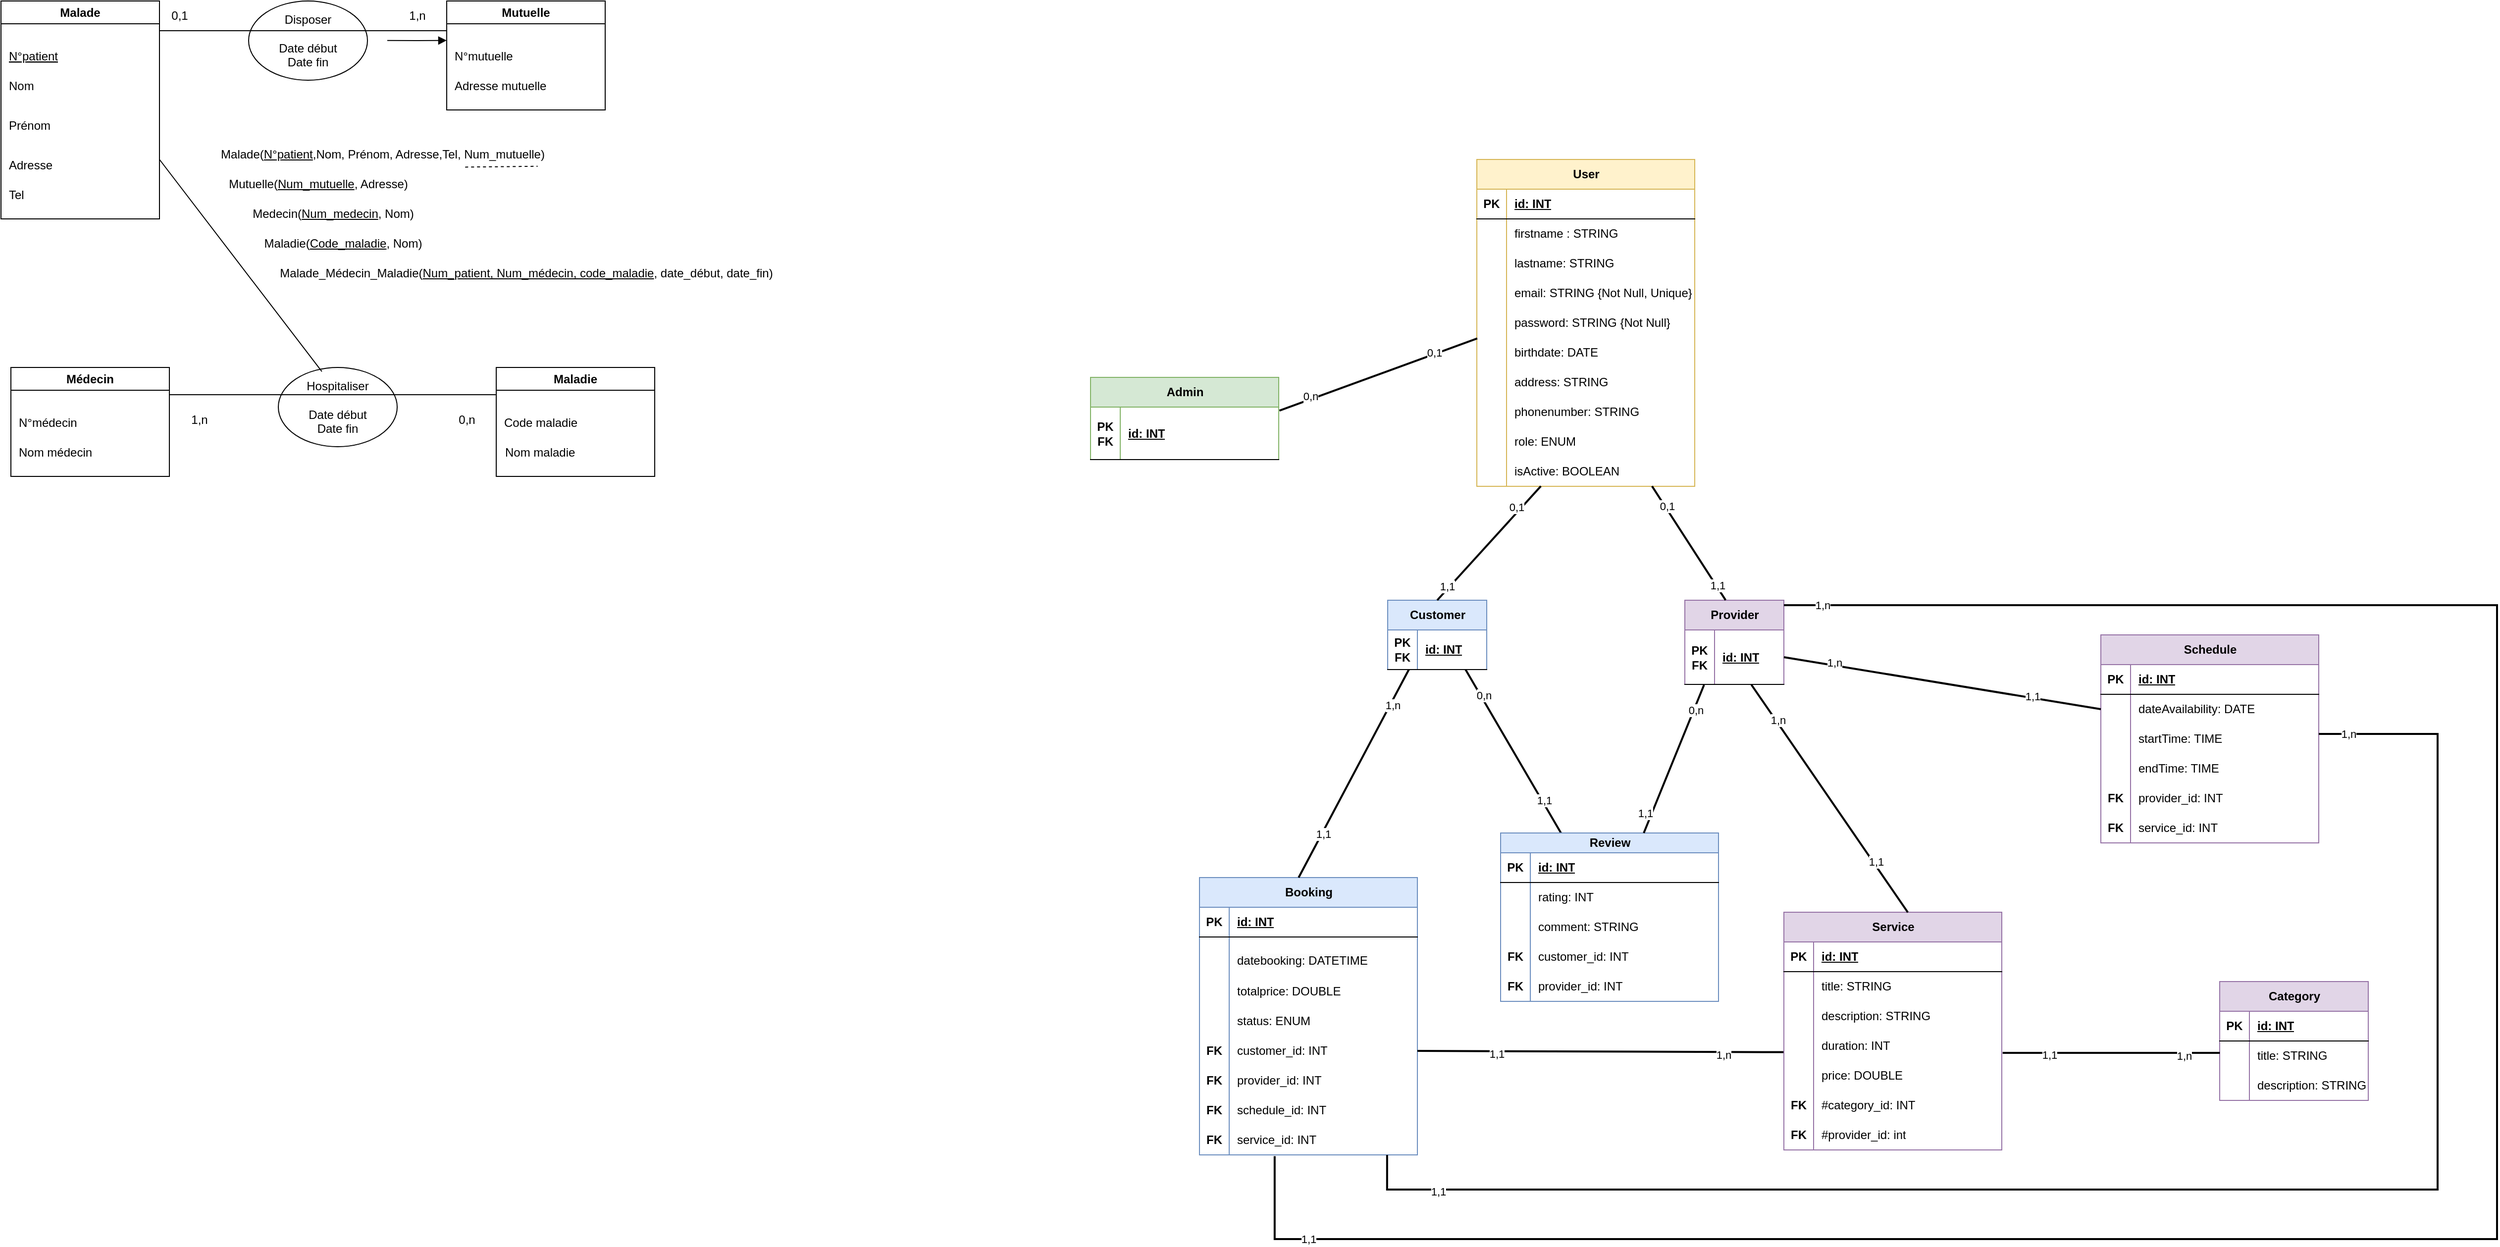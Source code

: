 <mxfile version="26.0.16">
  <diagram id="R2lEEEUBdFMjLlhIrx00" name="Page-1">
    <mxGraphModel dx="709" dy="641" grid="1" gridSize="10" guides="1" tooltips="1" connect="1" arrows="1" fold="1" page="1" pageScale="1" pageWidth="850" pageHeight="1100" math="0" shadow="0" extFonts="Permanent Marker^https://fonts.googleapis.com/css?family=Permanent+Marker">
      <root>
        <mxCell id="0" />
        <mxCell id="1" parent="0" />
        <mxCell id="NeTO1dt7-RtWeZAmDibY-6" value="&lt;span style=&quot;text-wrap-mode: nowrap;&quot;&gt;Malade&lt;/span&gt;" style="swimlane;whiteSpace=wrap;html=1;" parent="1" vertex="1">
          <mxGeometry x="90" y="100" width="160" height="220" as="geometry" />
        </mxCell>
        <mxCell id="NeTO1dt7-RtWeZAmDibY-3" value="N°patient" style="shape=partialRectangle;overflow=hidden;connectable=0;fillColor=none;top=0;left=0;bottom=0;right=0;align=left;spacingLeft=6;fontStyle=4" parent="NeTO1dt7-RtWeZAmDibY-6" vertex="1">
          <mxGeometry y="40" width="230" height="30" as="geometry">
            <mxRectangle width="230" height="30" as="alternateBounds" />
          </mxGeometry>
        </mxCell>
        <mxCell id="NeTO1dt7-RtWeZAmDibY-7" value="Adresse" style="shape=partialRectangle;overflow=hidden;connectable=0;fillColor=none;top=0;left=0;bottom=0;right=0;align=left;spacingLeft=6;" parent="NeTO1dt7-RtWeZAmDibY-6" vertex="1">
          <mxGeometry y="150" width="230" height="30" as="geometry">
            <mxRectangle width="230" height="30" as="alternateBounds" />
          </mxGeometry>
        </mxCell>
        <mxCell id="NeTO1dt7-RtWeZAmDibY-8" value="Nom" style="shape=partialRectangle;overflow=hidden;connectable=0;fillColor=none;top=0;left=0;bottom=0;right=0;align=left;spacingLeft=6;" parent="NeTO1dt7-RtWeZAmDibY-6" vertex="1">
          <mxGeometry y="70" width="230" height="30" as="geometry">
            <mxRectangle width="230" height="30" as="alternateBounds" />
          </mxGeometry>
        </mxCell>
        <mxCell id="NeTO1dt7-RtWeZAmDibY-13" value="Prénom" style="shape=partialRectangle;overflow=hidden;connectable=0;fillColor=none;top=0;left=0;bottom=0;right=0;align=left;spacingLeft=6;" parent="NeTO1dt7-RtWeZAmDibY-6" vertex="1">
          <mxGeometry y="110" width="230" height="30" as="geometry">
            <mxRectangle width="230" height="30" as="alternateBounds" />
          </mxGeometry>
        </mxCell>
        <mxCell id="NeTO1dt7-RtWeZAmDibY-14" value="Tel" style="shape=partialRectangle;overflow=hidden;connectable=0;fillColor=none;top=0;left=0;bottom=0;right=0;align=left;spacingLeft=6;" parent="NeTO1dt7-RtWeZAmDibY-6" vertex="1">
          <mxGeometry y="180" width="230" height="30" as="geometry">
            <mxRectangle width="230" height="30" as="alternateBounds" />
          </mxGeometry>
        </mxCell>
        <mxCell id="NeTO1dt7-RtWeZAmDibY-15" value="&lt;span style=&quot;text-wrap-mode: nowrap;&quot;&gt;Mutuelle&lt;/span&gt;" style="swimlane;whiteSpace=wrap;html=1;startSize=23;" parent="1" vertex="1">
          <mxGeometry x="540" y="100" width="160" height="110" as="geometry" />
        </mxCell>
        <mxCell id="NeTO1dt7-RtWeZAmDibY-16" value="N°mutuelle" style="shape=partialRectangle;overflow=hidden;connectable=0;fillColor=none;top=0;left=0;bottom=0;right=0;align=left;spacingLeft=6;" parent="NeTO1dt7-RtWeZAmDibY-15" vertex="1">
          <mxGeometry y="40" width="230" height="30" as="geometry">
            <mxRectangle width="230" height="30" as="alternateBounds" />
          </mxGeometry>
        </mxCell>
        <mxCell id="NeTO1dt7-RtWeZAmDibY-18" value="Adresse mutuelle" style="shape=partialRectangle;overflow=hidden;connectable=0;fillColor=none;top=0;left=0;bottom=0;right=0;align=left;spacingLeft=6;" parent="NeTO1dt7-RtWeZAmDibY-15" vertex="1">
          <mxGeometry y="70" width="230" height="30" as="geometry">
            <mxRectangle width="230" height="30" as="alternateBounds" />
          </mxGeometry>
        </mxCell>
        <mxCell id="NeTO1dt7-RtWeZAmDibY-21" value="&lt;span style=&quot;text-wrap-mode: nowrap;&quot;&gt;Maladie&lt;/span&gt;" style="swimlane;whiteSpace=wrap;html=1;" parent="1" vertex="1">
          <mxGeometry x="590" y="470" width="160" height="110" as="geometry" />
        </mxCell>
        <mxCell id="NeTO1dt7-RtWeZAmDibY-22" value="Code maladie" style="shape=partialRectangle;overflow=hidden;connectable=0;fillColor=none;top=0;left=0;bottom=0;right=0;align=left;spacingLeft=6;" parent="NeTO1dt7-RtWeZAmDibY-21" vertex="1">
          <mxGeometry y="40" width="230" height="30" as="geometry">
            <mxRectangle width="230" height="30" as="alternateBounds" />
          </mxGeometry>
        </mxCell>
        <mxCell id="NeTO1dt7-RtWeZAmDibY-24" value="Nom maladie" style="shape=partialRectangle;overflow=hidden;connectable=0;fillColor=none;top=0;left=0;bottom=0;right=0;align=left;spacingLeft=6;" parent="NeTO1dt7-RtWeZAmDibY-21" vertex="1">
          <mxGeometry x="1" y="70" width="230" height="30" as="geometry">
            <mxRectangle width="230" height="30" as="alternateBounds" />
          </mxGeometry>
        </mxCell>
        <mxCell id="NeTO1dt7-RtWeZAmDibY-27" value="&lt;span style=&quot;text-wrap-mode: nowrap;&quot;&gt;Médecin&lt;/span&gt;" style="swimlane;whiteSpace=wrap;html=1;" parent="1" vertex="1">
          <mxGeometry x="100" y="470" width="160" height="110" as="geometry" />
        </mxCell>
        <mxCell id="NeTO1dt7-RtWeZAmDibY-28" value="N°médecin" style="shape=partialRectangle;overflow=hidden;connectable=0;fillColor=none;top=0;left=0;bottom=0;right=0;align=left;spacingLeft=6;" parent="NeTO1dt7-RtWeZAmDibY-27" vertex="1">
          <mxGeometry y="40" width="140" height="30" as="geometry">
            <mxRectangle width="230" height="30" as="alternateBounds" />
          </mxGeometry>
        </mxCell>
        <mxCell id="NeTO1dt7-RtWeZAmDibY-30" value="Nom médecin" style="shape=partialRectangle;overflow=hidden;connectable=0;fillColor=none;top=0;left=0;bottom=0;right=0;align=left;spacingLeft=6;" parent="NeTO1dt7-RtWeZAmDibY-27" vertex="1">
          <mxGeometry y="70" width="230" height="30" as="geometry">
            <mxRectangle width="230" height="30" as="alternateBounds" />
          </mxGeometry>
        </mxCell>
        <mxCell id="NeTO1dt7-RtWeZAmDibY-33" value="&lt;div&gt;Hospitaliser&lt;/div&gt;&lt;div&gt;&lt;br&gt;&lt;/div&gt;&lt;div&gt;Date début&lt;/div&gt;&lt;div&gt;Date fin&lt;/div&gt;" style="ellipse;whiteSpace=wrap;html=1;" parent="1" vertex="1">
          <mxGeometry x="370" y="470" width="120" height="80" as="geometry" />
        </mxCell>
        <mxCell id="NeTO1dt7-RtWeZAmDibY-34" value="Disposer&lt;div&gt;&lt;br&gt;&lt;div&gt;&lt;div&gt;Date début&lt;/div&gt;&lt;div&gt;Date fin&lt;/div&gt;&lt;/div&gt;&lt;/div&gt;" style="ellipse;whiteSpace=wrap;html=1;" parent="1" vertex="1">
          <mxGeometry x="340" y="100" width="120" height="80" as="geometry" />
        </mxCell>
        <mxCell id="NeTO1dt7-RtWeZAmDibY-35" value="" style="endArrow=none;html=1;rounded=0;entryX=0;entryY=0.25;entryDx=0;entryDy=0;exitX=1;exitY=0.25;exitDx=0;exitDy=0;" parent="1" source="NeTO1dt7-RtWeZAmDibY-27" target="NeTO1dt7-RtWeZAmDibY-21" edge="1">
          <mxGeometry width="50" height="50" relative="1" as="geometry">
            <mxPoint x="300" y="490" as="sourcePoint" />
            <mxPoint x="350" y="440" as="targetPoint" />
          </mxGeometry>
        </mxCell>
        <mxCell id="NeTO1dt7-RtWeZAmDibY-36" value="" style="endArrow=none;html=1;rounded=0;" parent="1" edge="1">
          <mxGeometry width="50" height="50" relative="1" as="geometry">
            <mxPoint x="250" y="130" as="sourcePoint" />
            <mxPoint x="540" y="130" as="targetPoint" />
          </mxGeometry>
        </mxCell>
        <mxCell id="NeTO1dt7-RtWeZAmDibY-38" value="1,n" style="text;html=1;align=center;verticalAlign=middle;resizable=0;points=[];autosize=1;strokeColor=none;fillColor=none;" parent="1" vertex="1">
          <mxGeometry x="270" y="508" width="40" height="30" as="geometry" />
        </mxCell>
        <mxCell id="NeTO1dt7-RtWeZAmDibY-39" value="1,n" style="text;html=1;align=center;verticalAlign=middle;resizable=0;points=[];autosize=1;strokeColor=none;fillColor=none;" parent="1" vertex="1">
          <mxGeometry x="490" y="100" width="40" height="30" as="geometry" />
        </mxCell>
        <mxCell id="NeTO1dt7-RtWeZAmDibY-40" value="" style="endArrow=none;html=1;rounded=0;entryX=0.366;entryY=0.051;entryDx=0;entryDy=0;entryPerimeter=0;" parent="1" target="NeTO1dt7-RtWeZAmDibY-33" edge="1">
          <mxGeometry width="50" height="50" relative="1" as="geometry">
            <mxPoint x="250" y="260" as="sourcePoint" />
            <mxPoint x="410" y="460" as="targetPoint" />
          </mxGeometry>
        </mxCell>
        <mxCell id="NeTO1dt7-RtWeZAmDibY-41" value="0,n" style="text;html=1;align=center;verticalAlign=middle;resizable=0;points=[];autosize=1;strokeColor=none;fillColor=none;" parent="1" vertex="1">
          <mxGeometry x="540" y="508" width="40" height="30" as="geometry" />
        </mxCell>
        <mxCell id="NeTO1dt7-RtWeZAmDibY-42" value="0,1" style="text;html=1;align=center;verticalAlign=middle;resizable=0;points=[];autosize=1;strokeColor=none;fillColor=none;" parent="1" vertex="1">
          <mxGeometry x="250" y="100" width="40" height="30" as="geometry" />
        </mxCell>
        <mxCell id="NeTO1dt7-RtWeZAmDibY-43" value="" style="endArrow=block;html=1;rounded=0;endFill=1;" parent="1" edge="1">
          <mxGeometry width="50" height="50" relative="1" as="geometry">
            <mxPoint x="480" y="139.85" as="sourcePoint" />
            <mxPoint x="540" y="139.85" as="targetPoint" />
            <Array as="points">
              <mxPoint x="510" y="140" />
            </Array>
          </mxGeometry>
        </mxCell>
        <mxCell id="NeTO1dt7-RtWeZAmDibY-46" value="Malade(&lt;u&gt;N°patient&lt;/u&gt;,Nom, Prénom, Adresse,Tel, Num_mutuelle)" style="text;html=1;align=center;verticalAlign=middle;resizable=0;points=[];autosize=1;strokeColor=none;fillColor=none;" parent="1" vertex="1">
          <mxGeometry x="300" y="240" width="350" height="30" as="geometry" />
        </mxCell>
        <mxCell id="NeTO1dt7-RtWeZAmDibY-47" value="" style="endArrow=none;dashed=1;html=1;rounded=0;exitX=0.739;exitY=0.923;exitDx=0;exitDy=0;exitPerimeter=0;entryX=0.948;entryY=0.896;entryDx=0;entryDy=0;entryPerimeter=0;" parent="1" source="NeTO1dt7-RtWeZAmDibY-46" target="NeTO1dt7-RtWeZAmDibY-46" edge="1">
          <mxGeometry width="50" height="50" relative="1" as="geometry">
            <mxPoint x="490" y="330" as="sourcePoint" />
            <mxPoint x="536" y="290" as="targetPoint" />
          </mxGeometry>
        </mxCell>
        <mxCell id="NeTO1dt7-RtWeZAmDibY-48" value="Mutuelle(&lt;u&gt;Num_mutuelle&lt;/u&gt;, Adresse)" style="text;html=1;align=center;verticalAlign=middle;resizable=0;points=[];autosize=1;strokeColor=none;fillColor=none;" parent="1" vertex="1">
          <mxGeometry x="310" y="270" width="200" height="30" as="geometry" />
        </mxCell>
        <mxCell id="NeTO1dt7-RtWeZAmDibY-49" value="Medecin(&lt;u&gt;Num_medecin&lt;/u&gt;, Nom)" style="text;html=1;align=center;verticalAlign=middle;resizable=0;points=[];autosize=1;strokeColor=none;fillColor=none;" parent="1" vertex="1">
          <mxGeometry x="330" y="300" width="190" height="30" as="geometry" />
        </mxCell>
        <mxCell id="NeTO1dt7-RtWeZAmDibY-50" value="Maladie(&lt;u&gt;Code_maladie&lt;/u&gt;, Nom)" style="text;html=1;align=center;verticalAlign=middle;resizable=0;points=[];autosize=1;strokeColor=none;fillColor=none;" parent="1" vertex="1">
          <mxGeometry x="345" y="330" width="180" height="30" as="geometry" />
        </mxCell>
        <mxCell id="NeTO1dt7-RtWeZAmDibY-51" value="Malade_Médecin_Maladie(&lt;u&gt;Num_patient, Num_médecin, code_maladie&lt;/u&gt;, date_début, date_fin)" style="text;html=1;align=center;verticalAlign=middle;resizable=0;points=[];autosize=1;strokeColor=none;fillColor=none;" parent="1" vertex="1">
          <mxGeometry x="360" y="360" width="520" height="30" as="geometry" />
        </mxCell>
        <mxCell id="dEcd-b_ub2l0deUxEuGr-672" value="User" style="shape=table;startSize=30;container=1;collapsible=1;childLayout=tableLayout;fixedRows=1;rowLines=0;fontStyle=1;align=center;resizeLast=1;html=1;fillColor=#fff2cc;strokeColor=#d6b656;" vertex="1" parent="1">
          <mxGeometry x="1580" y="260" width="220" height="330" as="geometry" />
        </mxCell>
        <mxCell id="dEcd-b_ub2l0deUxEuGr-673" value="" style="shape=tableRow;horizontal=0;startSize=0;swimlaneHead=0;swimlaneBody=0;fillColor=none;collapsible=0;dropTarget=0;points=[[0,0.5],[1,0.5]];portConstraint=eastwest;top=0;left=0;right=0;bottom=1;" vertex="1" parent="dEcd-b_ub2l0deUxEuGr-672">
          <mxGeometry y="30" width="220" height="30" as="geometry" />
        </mxCell>
        <mxCell id="dEcd-b_ub2l0deUxEuGr-674" value="PK" style="shape=partialRectangle;connectable=0;fillColor=none;top=0;left=0;bottom=0;right=0;fontStyle=1;overflow=hidden;whiteSpace=wrap;html=1;" vertex="1" parent="dEcd-b_ub2l0deUxEuGr-673">
          <mxGeometry width="30" height="30" as="geometry">
            <mxRectangle width="30" height="30" as="alternateBounds" />
          </mxGeometry>
        </mxCell>
        <mxCell id="dEcd-b_ub2l0deUxEuGr-675" value="id: INT" style="shape=partialRectangle;connectable=0;fillColor=none;top=0;left=0;bottom=0;right=0;align=left;spacingLeft=6;fontStyle=5;overflow=hidden;whiteSpace=wrap;html=1;" vertex="1" parent="dEcd-b_ub2l0deUxEuGr-673">
          <mxGeometry x="30" width="190" height="30" as="geometry">
            <mxRectangle width="190" height="30" as="alternateBounds" />
          </mxGeometry>
        </mxCell>
        <mxCell id="dEcd-b_ub2l0deUxEuGr-676" value="" style="shape=tableRow;horizontal=0;startSize=0;swimlaneHead=0;swimlaneBody=0;fillColor=none;collapsible=0;dropTarget=0;points=[[0,0.5],[1,0.5]];portConstraint=eastwest;top=0;left=0;right=0;bottom=0;" vertex="1" parent="dEcd-b_ub2l0deUxEuGr-672">
          <mxGeometry y="60" width="220" height="30" as="geometry" />
        </mxCell>
        <mxCell id="dEcd-b_ub2l0deUxEuGr-677" value="" style="shape=partialRectangle;connectable=0;fillColor=none;top=0;left=0;bottom=0;right=0;editable=1;overflow=hidden;whiteSpace=wrap;html=1;" vertex="1" parent="dEcd-b_ub2l0deUxEuGr-676">
          <mxGeometry width="30" height="30" as="geometry">
            <mxRectangle width="30" height="30" as="alternateBounds" />
          </mxGeometry>
        </mxCell>
        <mxCell id="dEcd-b_ub2l0deUxEuGr-678" value="firstname : STRING" style="shape=partialRectangle;connectable=0;fillColor=none;top=0;left=0;bottom=0;right=0;align=left;spacingLeft=6;overflow=hidden;whiteSpace=wrap;html=1;" vertex="1" parent="dEcd-b_ub2l0deUxEuGr-676">
          <mxGeometry x="30" width="190" height="30" as="geometry">
            <mxRectangle width="190" height="30" as="alternateBounds" />
          </mxGeometry>
        </mxCell>
        <mxCell id="dEcd-b_ub2l0deUxEuGr-679" value="" style="shape=tableRow;horizontal=0;startSize=0;swimlaneHead=0;swimlaneBody=0;fillColor=none;collapsible=0;dropTarget=0;points=[[0,0.5],[1,0.5]];portConstraint=eastwest;top=0;left=0;right=0;bottom=0;" vertex="1" parent="dEcd-b_ub2l0deUxEuGr-672">
          <mxGeometry y="90" width="220" height="30" as="geometry" />
        </mxCell>
        <mxCell id="dEcd-b_ub2l0deUxEuGr-680" value="" style="shape=partialRectangle;connectable=0;fillColor=none;top=0;left=0;bottom=0;right=0;editable=1;overflow=hidden;whiteSpace=wrap;html=1;" vertex="1" parent="dEcd-b_ub2l0deUxEuGr-679">
          <mxGeometry width="30" height="30" as="geometry">
            <mxRectangle width="30" height="30" as="alternateBounds" />
          </mxGeometry>
        </mxCell>
        <mxCell id="dEcd-b_ub2l0deUxEuGr-681" value="lastname: STRING" style="shape=partialRectangle;connectable=0;fillColor=none;top=0;left=0;bottom=0;right=0;align=left;spacingLeft=6;overflow=hidden;whiteSpace=wrap;html=1;" vertex="1" parent="dEcd-b_ub2l0deUxEuGr-679">
          <mxGeometry x="30" width="190" height="30" as="geometry">
            <mxRectangle width="190" height="30" as="alternateBounds" />
          </mxGeometry>
        </mxCell>
        <mxCell id="dEcd-b_ub2l0deUxEuGr-682" value="" style="shape=tableRow;horizontal=0;startSize=0;swimlaneHead=0;swimlaneBody=0;fillColor=none;collapsible=0;dropTarget=0;points=[[0,0.5],[1,0.5]];portConstraint=eastwest;top=0;left=0;right=0;bottom=0;" vertex="1" parent="dEcd-b_ub2l0deUxEuGr-672">
          <mxGeometry y="120" width="220" height="30" as="geometry" />
        </mxCell>
        <mxCell id="dEcd-b_ub2l0deUxEuGr-683" value="" style="shape=partialRectangle;connectable=0;fillColor=none;top=0;left=0;bottom=0;right=0;editable=1;overflow=hidden;whiteSpace=wrap;html=1;" vertex="1" parent="dEcd-b_ub2l0deUxEuGr-682">
          <mxGeometry width="30" height="30" as="geometry">
            <mxRectangle width="30" height="30" as="alternateBounds" />
          </mxGeometry>
        </mxCell>
        <mxCell id="dEcd-b_ub2l0deUxEuGr-684" value="email: STRING {Not Null, Unique}" style="shape=partialRectangle;connectable=0;fillColor=none;top=0;left=0;bottom=0;right=0;align=left;spacingLeft=6;overflow=hidden;whiteSpace=wrap;html=1;" vertex="1" parent="dEcd-b_ub2l0deUxEuGr-682">
          <mxGeometry x="30" width="190" height="30" as="geometry">
            <mxRectangle width="190" height="30" as="alternateBounds" />
          </mxGeometry>
        </mxCell>
        <mxCell id="dEcd-b_ub2l0deUxEuGr-685" value="" style="shape=tableRow;horizontal=0;startSize=0;swimlaneHead=0;swimlaneBody=0;fillColor=none;collapsible=0;dropTarget=0;points=[[0,0.5],[1,0.5]];portConstraint=eastwest;top=0;left=0;right=0;bottom=0;" vertex="1" parent="dEcd-b_ub2l0deUxEuGr-672">
          <mxGeometry y="150" width="220" height="30" as="geometry" />
        </mxCell>
        <mxCell id="dEcd-b_ub2l0deUxEuGr-686" value="" style="shape=partialRectangle;connectable=0;fillColor=none;top=0;left=0;bottom=0;right=0;editable=1;overflow=hidden;whiteSpace=wrap;html=1;" vertex="1" parent="dEcd-b_ub2l0deUxEuGr-685">
          <mxGeometry width="30" height="30" as="geometry">
            <mxRectangle width="30" height="30" as="alternateBounds" />
          </mxGeometry>
        </mxCell>
        <mxCell id="dEcd-b_ub2l0deUxEuGr-687" value="password: STRING {Not Null}" style="shape=partialRectangle;connectable=0;fillColor=none;top=0;left=0;bottom=0;right=0;align=left;spacingLeft=6;overflow=hidden;whiteSpace=wrap;html=1;" vertex="1" parent="dEcd-b_ub2l0deUxEuGr-685">
          <mxGeometry x="30" width="190" height="30" as="geometry">
            <mxRectangle width="190" height="30" as="alternateBounds" />
          </mxGeometry>
        </mxCell>
        <mxCell id="dEcd-b_ub2l0deUxEuGr-688" value="" style="shape=tableRow;horizontal=0;startSize=0;swimlaneHead=0;swimlaneBody=0;fillColor=none;collapsible=0;dropTarget=0;points=[[0,0.5],[1,0.5]];portConstraint=eastwest;top=0;left=0;right=0;bottom=0;" vertex="1" parent="dEcd-b_ub2l0deUxEuGr-672">
          <mxGeometry y="180" width="220" height="30" as="geometry" />
        </mxCell>
        <mxCell id="dEcd-b_ub2l0deUxEuGr-689" value="" style="shape=partialRectangle;connectable=0;fillColor=none;top=0;left=0;bottom=0;right=0;editable=1;overflow=hidden;whiteSpace=wrap;html=1;" vertex="1" parent="dEcd-b_ub2l0deUxEuGr-688">
          <mxGeometry width="30" height="30" as="geometry">
            <mxRectangle width="30" height="30" as="alternateBounds" />
          </mxGeometry>
        </mxCell>
        <mxCell id="dEcd-b_ub2l0deUxEuGr-690" value="birthdate: DATE" style="shape=partialRectangle;connectable=0;fillColor=none;top=0;left=0;bottom=0;right=0;align=left;spacingLeft=6;overflow=hidden;whiteSpace=wrap;html=1;" vertex="1" parent="dEcd-b_ub2l0deUxEuGr-688">
          <mxGeometry x="30" width="190" height="30" as="geometry">
            <mxRectangle width="190" height="30" as="alternateBounds" />
          </mxGeometry>
        </mxCell>
        <mxCell id="dEcd-b_ub2l0deUxEuGr-691" value="" style="shape=tableRow;horizontal=0;startSize=0;swimlaneHead=0;swimlaneBody=0;fillColor=none;collapsible=0;dropTarget=0;points=[[0,0.5],[1,0.5]];portConstraint=eastwest;top=0;left=0;right=0;bottom=0;" vertex="1" parent="dEcd-b_ub2l0deUxEuGr-672">
          <mxGeometry y="210" width="220" height="30" as="geometry" />
        </mxCell>
        <mxCell id="dEcd-b_ub2l0deUxEuGr-692" value="" style="shape=partialRectangle;connectable=0;fillColor=none;top=0;left=0;bottom=0;right=0;editable=1;overflow=hidden;whiteSpace=wrap;html=1;" vertex="1" parent="dEcd-b_ub2l0deUxEuGr-691">
          <mxGeometry width="30" height="30" as="geometry">
            <mxRectangle width="30" height="30" as="alternateBounds" />
          </mxGeometry>
        </mxCell>
        <mxCell id="dEcd-b_ub2l0deUxEuGr-693" value="address: STRING" style="shape=partialRectangle;connectable=0;fillColor=none;top=0;left=0;bottom=0;right=0;align=left;spacingLeft=6;overflow=hidden;whiteSpace=wrap;html=1;" vertex="1" parent="dEcd-b_ub2l0deUxEuGr-691">
          <mxGeometry x="30" width="190" height="30" as="geometry">
            <mxRectangle width="190" height="30" as="alternateBounds" />
          </mxGeometry>
        </mxCell>
        <mxCell id="dEcd-b_ub2l0deUxEuGr-694" value="" style="shape=tableRow;horizontal=0;startSize=0;swimlaneHead=0;swimlaneBody=0;fillColor=none;collapsible=0;dropTarget=0;points=[[0,0.5],[1,0.5]];portConstraint=eastwest;top=0;left=0;right=0;bottom=0;" vertex="1" parent="dEcd-b_ub2l0deUxEuGr-672">
          <mxGeometry y="240" width="220" height="30" as="geometry" />
        </mxCell>
        <mxCell id="dEcd-b_ub2l0deUxEuGr-695" value="" style="shape=partialRectangle;connectable=0;fillColor=none;top=0;left=0;bottom=0;right=0;editable=1;overflow=hidden;whiteSpace=wrap;html=1;" vertex="1" parent="dEcd-b_ub2l0deUxEuGr-694">
          <mxGeometry width="30" height="30" as="geometry">
            <mxRectangle width="30" height="30" as="alternateBounds" />
          </mxGeometry>
        </mxCell>
        <mxCell id="dEcd-b_ub2l0deUxEuGr-696" value="phonenumber: STRING" style="shape=partialRectangle;connectable=0;fillColor=none;top=0;left=0;bottom=0;right=0;align=left;spacingLeft=6;overflow=hidden;whiteSpace=wrap;html=1;" vertex="1" parent="dEcd-b_ub2l0deUxEuGr-694">
          <mxGeometry x="30" width="190" height="30" as="geometry">
            <mxRectangle width="190" height="30" as="alternateBounds" />
          </mxGeometry>
        </mxCell>
        <mxCell id="dEcd-b_ub2l0deUxEuGr-697" value="" style="shape=tableRow;horizontal=0;startSize=0;swimlaneHead=0;swimlaneBody=0;fillColor=none;collapsible=0;dropTarget=0;points=[[0,0.5],[1,0.5]];portConstraint=eastwest;top=0;left=0;right=0;bottom=0;" vertex="1" parent="dEcd-b_ub2l0deUxEuGr-672">
          <mxGeometry y="270" width="220" height="30" as="geometry" />
        </mxCell>
        <mxCell id="dEcd-b_ub2l0deUxEuGr-698" value="" style="shape=partialRectangle;connectable=0;fillColor=none;top=0;left=0;bottom=0;right=0;editable=1;overflow=hidden;whiteSpace=wrap;html=1;" vertex="1" parent="dEcd-b_ub2l0deUxEuGr-697">
          <mxGeometry width="30" height="30" as="geometry">
            <mxRectangle width="30" height="30" as="alternateBounds" />
          </mxGeometry>
        </mxCell>
        <mxCell id="dEcd-b_ub2l0deUxEuGr-699" value="role: ENUM" style="shape=partialRectangle;connectable=0;fillColor=none;top=0;left=0;bottom=0;right=0;align=left;spacingLeft=6;overflow=hidden;whiteSpace=wrap;html=1;" vertex="1" parent="dEcd-b_ub2l0deUxEuGr-697">
          <mxGeometry x="30" width="190" height="30" as="geometry">
            <mxRectangle width="190" height="30" as="alternateBounds" />
          </mxGeometry>
        </mxCell>
        <mxCell id="dEcd-b_ub2l0deUxEuGr-700" value="" style="shape=tableRow;horizontal=0;startSize=0;swimlaneHead=0;swimlaneBody=0;fillColor=none;collapsible=0;dropTarget=0;points=[[0,0.5],[1,0.5]];portConstraint=eastwest;top=0;left=0;right=0;bottom=0;" vertex="1" parent="dEcd-b_ub2l0deUxEuGr-672">
          <mxGeometry y="300" width="220" height="30" as="geometry" />
        </mxCell>
        <mxCell id="dEcd-b_ub2l0deUxEuGr-701" value="" style="shape=partialRectangle;connectable=0;fillColor=none;top=0;left=0;bottom=0;right=0;editable=1;overflow=hidden;whiteSpace=wrap;html=1;" vertex="1" parent="dEcd-b_ub2l0deUxEuGr-700">
          <mxGeometry width="30" height="30" as="geometry">
            <mxRectangle width="30" height="30" as="alternateBounds" />
          </mxGeometry>
        </mxCell>
        <mxCell id="dEcd-b_ub2l0deUxEuGr-702" value="isActive: BOOLEAN" style="shape=partialRectangle;connectable=0;fillColor=none;top=0;left=0;bottom=0;right=0;align=left;spacingLeft=6;overflow=hidden;whiteSpace=wrap;html=1;" vertex="1" parent="dEcd-b_ub2l0deUxEuGr-700">
          <mxGeometry x="30" width="190" height="30" as="geometry">
            <mxRectangle width="190" height="30" as="alternateBounds" />
          </mxGeometry>
        </mxCell>
        <mxCell id="dEcd-b_ub2l0deUxEuGr-703" value="Customer" style="shape=table;startSize=30;container=1;collapsible=1;childLayout=tableLayout;fixedRows=1;rowLines=0;fontStyle=1;align=center;resizeLast=1;html=1;fillColor=#dae8fc;strokeColor=#6c8ebf;" vertex="1" parent="1">
          <mxGeometry x="1490" y="705" width="100" height="70" as="geometry" />
        </mxCell>
        <mxCell id="dEcd-b_ub2l0deUxEuGr-704" value="" style="shape=tableRow;horizontal=0;startSize=0;swimlaneHead=0;swimlaneBody=0;fillColor=none;collapsible=0;dropTarget=0;points=[[0,0.5],[1,0.5]];portConstraint=eastwest;top=0;left=0;right=0;bottom=1;" vertex="1" parent="dEcd-b_ub2l0deUxEuGr-703">
          <mxGeometry y="30" width="100" height="40" as="geometry" />
        </mxCell>
        <mxCell id="dEcd-b_ub2l0deUxEuGr-705" value="PK&lt;div&gt;FK&lt;/div&gt;" style="shape=partialRectangle;connectable=0;fillColor=none;top=0;left=0;bottom=0;right=0;fontStyle=1;overflow=hidden;whiteSpace=wrap;html=1;" vertex="1" parent="dEcd-b_ub2l0deUxEuGr-704">
          <mxGeometry width="30" height="40" as="geometry">
            <mxRectangle width="30" height="40" as="alternateBounds" />
          </mxGeometry>
        </mxCell>
        <mxCell id="dEcd-b_ub2l0deUxEuGr-706" value="id: INT" style="shape=partialRectangle;connectable=0;fillColor=none;top=0;left=0;bottom=0;right=0;align=left;spacingLeft=6;fontStyle=5;overflow=hidden;whiteSpace=wrap;html=1;" vertex="1" parent="dEcd-b_ub2l0deUxEuGr-704">
          <mxGeometry x="30" width="70" height="40" as="geometry">
            <mxRectangle width="70" height="40" as="alternateBounds" />
          </mxGeometry>
        </mxCell>
        <mxCell id="dEcd-b_ub2l0deUxEuGr-707" value="Provider" style="shape=table;startSize=30;container=1;collapsible=1;childLayout=tableLayout;fixedRows=1;rowLines=0;fontStyle=1;align=center;resizeLast=1;html=1;fillColor=#e1d5e7;strokeColor=#9673a6;" vertex="1" parent="1">
          <mxGeometry x="1790" y="705" width="100" height="85" as="geometry" />
        </mxCell>
        <mxCell id="dEcd-b_ub2l0deUxEuGr-708" value="" style="shape=tableRow;horizontal=0;startSize=0;swimlaneHead=0;swimlaneBody=0;fillColor=none;collapsible=0;dropTarget=0;points=[[0,0.5],[1,0.5]];portConstraint=eastwest;top=0;left=0;right=0;bottom=1;" vertex="1" parent="dEcd-b_ub2l0deUxEuGr-707">
          <mxGeometry y="30" width="100" height="55" as="geometry" />
        </mxCell>
        <mxCell id="dEcd-b_ub2l0deUxEuGr-709" value="PK&lt;div&gt;FK&lt;/div&gt;" style="shape=partialRectangle;connectable=0;fillColor=none;top=0;left=0;bottom=0;right=0;fontStyle=1;overflow=hidden;whiteSpace=wrap;html=1;" vertex="1" parent="dEcd-b_ub2l0deUxEuGr-708">
          <mxGeometry width="30" height="55" as="geometry">
            <mxRectangle width="30" height="55" as="alternateBounds" />
          </mxGeometry>
        </mxCell>
        <mxCell id="dEcd-b_ub2l0deUxEuGr-710" value="id: INT" style="shape=partialRectangle;connectable=0;fillColor=none;top=0;left=0;bottom=0;right=0;align=left;spacingLeft=6;fontStyle=5;overflow=hidden;whiteSpace=wrap;html=1;" vertex="1" parent="dEcd-b_ub2l0deUxEuGr-708">
          <mxGeometry x="30" width="70" height="55" as="geometry">
            <mxRectangle width="70" height="55" as="alternateBounds" />
          </mxGeometry>
        </mxCell>
        <mxCell id="dEcd-b_ub2l0deUxEuGr-711" value="Admin" style="shape=table;startSize=30;container=1;collapsible=1;childLayout=tableLayout;fixedRows=1;rowLines=0;fontStyle=1;align=center;resizeLast=1;html=1;fillColor=#d5e8d4;strokeColor=#82b366;" vertex="1" parent="1">
          <mxGeometry x="1190" y="480" width="190" height="83" as="geometry" />
        </mxCell>
        <mxCell id="dEcd-b_ub2l0deUxEuGr-712" value="" style="shape=tableRow;horizontal=0;startSize=0;swimlaneHead=0;swimlaneBody=0;fillColor=none;collapsible=0;dropTarget=0;points=[[0,0.5],[1,0.5]];portConstraint=eastwest;top=0;left=0;right=0;bottom=1;" vertex="1" parent="dEcd-b_ub2l0deUxEuGr-711">
          <mxGeometry y="30" width="190" height="53" as="geometry" />
        </mxCell>
        <mxCell id="dEcd-b_ub2l0deUxEuGr-713" value="PK FK" style="shape=partialRectangle;connectable=0;fillColor=none;top=0;left=0;bottom=0;right=0;fontStyle=1;overflow=hidden;whiteSpace=wrap;html=1;" vertex="1" parent="dEcd-b_ub2l0deUxEuGr-712">
          <mxGeometry width="30" height="53" as="geometry">
            <mxRectangle width="30" height="53" as="alternateBounds" />
          </mxGeometry>
        </mxCell>
        <mxCell id="dEcd-b_ub2l0deUxEuGr-714" value="id: INT" style="shape=partialRectangle;connectable=0;fillColor=none;top=0;left=0;bottom=0;right=0;align=left;spacingLeft=6;fontStyle=5;overflow=hidden;whiteSpace=wrap;html=1;" vertex="1" parent="dEcd-b_ub2l0deUxEuGr-712">
          <mxGeometry x="30" width="160" height="53" as="geometry">
            <mxRectangle width="160" height="53" as="alternateBounds" />
          </mxGeometry>
        </mxCell>
        <mxCell id="dEcd-b_ub2l0deUxEuGr-715" value="Category" style="shape=table;startSize=30;container=1;collapsible=1;childLayout=tableLayout;fixedRows=1;rowLines=0;fontStyle=1;align=center;resizeLast=1;html=1;fillColor=#e1d5e7;strokeColor=#9673a6;" vertex="1" parent="1">
          <mxGeometry x="2330" y="1090" width="150" height="120" as="geometry" />
        </mxCell>
        <mxCell id="dEcd-b_ub2l0deUxEuGr-716" value="" style="shape=tableRow;horizontal=0;startSize=0;swimlaneHead=0;swimlaneBody=0;fillColor=none;collapsible=0;dropTarget=0;points=[[0,0.5],[1,0.5]];portConstraint=eastwest;top=0;left=0;right=0;bottom=1;" vertex="1" parent="dEcd-b_ub2l0deUxEuGr-715">
          <mxGeometry y="30" width="150" height="30" as="geometry" />
        </mxCell>
        <mxCell id="dEcd-b_ub2l0deUxEuGr-717" value="PK" style="shape=partialRectangle;connectable=0;fillColor=none;top=0;left=0;bottom=0;right=0;fontStyle=1;overflow=hidden;whiteSpace=wrap;html=1;" vertex="1" parent="dEcd-b_ub2l0deUxEuGr-716">
          <mxGeometry width="30" height="30" as="geometry">
            <mxRectangle width="30" height="30" as="alternateBounds" />
          </mxGeometry>
        </mxCell>
        <mxCell id="dEcd-b_ub2l0deUxEuGr-718" value="id: INT" style="shape=partialRectangle;connectable=0;fillColor=none;top=0;left=0;bottom=0;right=0;align=left;spacingLeft=6;fontStyle=5;overflow=hidden;whiteSpace=wrap;html=1;" vertex="1" parent="dEcd-b_ub2l0deUxEuGr-716">
          <mxGeometry x="30" width="120" height="30" as="geometry">
            <mxRectangle width="120" height="30" as="alternateBounds" />
          </mxGeometry>
        </mxCell>
        <mxCell id="dEcd-b_ub2l0deUxEuGr-719" value="" style="shape=tableRow;horizontal=0;startSize=0;swimlaneHead=0;swimlaneBody=0;fillColor=none;collapsible=0;dropTarget=0;points=[[0,0.5],[1,0.5]];portConstraint=eastwest;top=0;left=0;right=0;bottom=0;" vertex="1" parent="dEcd-b_ub2l0deUxEuGr-715">
          <mxGeometry y="60" width="150" height="30" as="geometry" />
        </mxCell>
        <mxCell id="dEcd-b_ub2l0deUxEuGr-720" value="" style="shape=partialRectangle;connectable=0;fillColor=none;top=0;left=0;bottom=0;right=0;editable=1;overflow=hidden;whiteSpace=wrap;html=1;" vertex="1" parent="dEcd-b_ub2l0deUxEuGr-719">
          <mxGeometry width="30" height="30" as="geometry">
            <mxRectangle width="30" height="30" as="alternateBounds" />
          </mxGeometry>
        </mxCell>
        <mxCell id="dEcd-b_ub2l0deUxEuGr-721" value="title: STRING" style="shape=partialRectangle;connectable=0;fillColor=none;top=0;left=0;bottom=0;right=0;align=left;spacingLeft=6;overflow=hidden;whiteSpace=wrap;html=1;" vertex="1" parent="dEcd-b_ub2l0deUxEuGr-719">
          <mxGeometry x="30" width="120" height="30" as="geometry">
            <mxRectangle width="120" height="30" as="alternateBounds" />
          </mxGeometry>
        </mxCell>
        <mxCell id="dEcd-b_ub2l0deUxEuGr-722" value="" style="shape=tableRow;horizontal=0;startSize=0;swimlaneHead=0;swimlaneBody=0;fillColor=none;collapsible=0;dropTarget=0;points=[[0,0.5],[1,0.5]];portConstraint=eastwest;top=0;left=0;right=0;bottom=0;" vertex="1" parent="dEcd-b_ub2l0deUxEuGr-715">
          <mxGeometry y="90" width="150" height="30" as="geometry" />
        </mxCell>
        <mxCell id="dEcd-b_ub2l0deUxEuGr-723" value="" style="shape=partialRectangle;connectable=0;fillColor=none;top=0;left=0;bottom=0;right=0;editable=1;overflow=hidden;whiteSpace=wrap;html=1;" vertex="1" parent="dEcd-b_ub2l0deUxEuGr-722">
          <mxGeometry width="30" height="30" as="geometry">
            <mxRectangle width="30" height="30" as="alternateBounds" />
          </mxGeometry>
        </mxCell>
        <mxCell id="dEcd-b_ub2l0deUxEuGr-724" value="description: STRING" style="shape=partialRectangle;connectable=0;fillColor=none;top=0;left=0;bottom=0;right=0;align=left;spacingLeft=6;overflow=hidden;whiteSpace=wrap;html=1;" vertex="1" parent="dEcd-b_ub2l0deUxEuGr-722">
          <mxGeometry x="30" width="120" height="30" as="geometry">
            <mxRectangle width="120" height="30" as="alternateBounds" />
          </mxGeometry>
        </mxCell>
        <mxCell id="dEcd-b_ub2l0deUxEuGr-725" value="" style="group" vertex="1" connectable="0" parent="1">
          <mxGeometry x="1300" y="985" width="220" height="280" as="geometry" />
        </mxCell>
        <mxCell id="dEcd-b_ub2l0deUxEuGr-726" value="Booking" style="shape=table;startSize=30;container=1;collapsible=1;childLayout=tableLayout;fixedRows=1;rowLines=0;fontStyle=1;align=center;resizeLast=1;html=1;fillColor=#dae8fc;strokeColor=#6c8ebf;" vertex="1" parent="dEcd-b_ub2l0deUxEuGr-725">
          <mxGeometry width="220" height="280" as="geometry" />
        </mxCell>
        <mxCell id="dEcd-b_ub2l0deUxEuGr-727" value="" style="shape=tableRow;horizontal=0;startSize=0;swimlaneHead=0;swimlaneBody=0;fillColor=none;collapsible=0;dropTarget=0;points=[[0,0.5],[1,0.5]];portConstraint=eastwest;top=0;left=0;right=0;bottom=1;" vertex="1" parent="dEcd-b_ub2l0deUxEuGr-726">
          <mxGeometry y="30" width="220" height="30" as="geometry" />
        </mxCell>
        <mxCell id="dEcd-b_ub2l0deUxEuGr-728" value="PK" style="shape=partialRectangle;connectable=0;fillColor=none;top=0;left=0;bottom=0;right=0;fontStyle=1;overflow=hidden;whiteSpace=wrap;html=1;" vertex="1" parent="dEcd-b_ub2l0deUxEuGr-727">
          <mxGeometry width="30" height="30" as="geometry">
            <mxRectangle width="30" height="30" as="alternateBounds" />
          </mxGeometry>
        </mxCell>
        <mxCell id="dEcd-b_ub2l0deUxEuGr-729" value="id: INT" style="shape=partialRectangle;connectable=0;fillColor=none;top=0;left=0;bottom=0;right=0;align=left;spacingLeft=6;fontStyle=5;overflow=hidden;whiteSpace=wrap;html=1;" vertex="1" parent="dEcd-b_ub2l0deUxEuGr-727">
          <mxGeometry x="30" width="190" height="30" as="geometry">
            <mxRectangle width="190" height="30" as="alternateBounds" />
          </mxGeometry>
        </mxCell>
        <mxCell id="dEcd-b_ub2l0deUxEuGr-730" value="" style="shape=tableRow;horizontal=0;startSize=0;swimlaneHead=0;swimlaneBody=0;fillColor=none;collapsible=0;dropTarget=0;points=[[0,0.5],[1,0.5]];portConstraint=eastwest;top=0;left=0;right=0;bottom=0;" vertex="1" parent="dEcd-b_ub2l0deUxEuGr-726">
          <mxGeometry y="60" width="220" height="40" as="geometry" />
        </mxCell>
        <mxCell id="dEcd-b_ub2l0deUxEuGr-731" value="" style="shape=partialRectangle;connectable=0;fillColor=none;top=0;left=0;bottom=0;right=0;editable=1;overflow=hidden;whiteSpace=wrap;html=1;" vertex="1" parent="dEcd-b_ub2l0deUxEuGr-730">
          <mxGeometry width="30" height="40" as="geometry">
            <mxRectangle width="30" height="40" as="alternateBounds" />
          </mxGeometry>
        </mxCell>
        <mxCell id="dEcd-b_ub2l0deUxEuGr-732" value="&#xa;&lt;span style=&quot;color: rgb(0, 0, 0); font-family: Helvetica; font-size: 12px; font-style: normal; font-variant-ligatures: normal; font-variant-caps: normal; font-weight: 400; letter-spacing: normal; orphans: 2; text-align: left; text-indent: 0px; text-transform: none; widows: 2; word-spacing: 0px; -webkit-text-stroke-width: 0px; white-space: normal; background-color: rgb(251, 251, 251); text-decoration-thickness: initial; text-decoration-style: initial; text-decoration-color: initial; display: inline !important; float: none;&quot;&gt;datebooking: DATETIME&lt;/span&gt;&#xa;&#xa;" style="shape=partialRectangle;connectable=0;fillColor=none;top=0;left=0;bottom=0;right=0;align=left;spacingLeft=6;overflow=hidden;whiteSpace=wrap;html=1;" vertex="1" parent="dEcd-b_ub2l0deUxEuGr-730">
          <mxGeometry x="30" width="190" height="40" as="geometry">
            <mxRectangle width="190" height="40" as="alternateBounds" />
          </mxGeometry>
        </mxCell>
        <mxCell id="dEcd-b_ub2l0deUxEuGr-733" value="" style="shape=tableRow;horizontal=0;startSize=0;swimlaneHead=0;swimlaneBody=0;fillColor=none;collapsible=0;dropTarget=0;points=[[0,0.5],[1,0.5]];portConstraint=eastwest;top=0;left=0;right=0;bottom=0;" vertex="1" parent="dEcd-b_ub2l0deUxEuGr-726">
          <mxGeometry y="100" width="220" height="30" as="geometry" />
        </mxCell>
        <mxCell id="dEcd-b_ub2l0deUxEuGr-734" value="" style="shape=partialRectangle;connectable=0;fillColor=none;top=0;left=0;bottom=0;right=0;editable=1;overflow=hidden;whiteSpace=wrap;html=1;" vertex="1" parent="dEcd-b_ub2l0deUxEuGr-733">
          <mxGeometry width="30" height="30" as="geometry">
            <mxRectangle width="30" height="30" as="alternateBounds" />
          </mxGeometry>
        </mxCell>
        <mxCell id="dEcd-b_ub2l0deUxEuGr-735" value="totalprice: DOUBLE" style="shape=partialRectangle;connectable=0;fillColor=none;top=0;left=0;bottom=0;right=0;align=left;spacingLeft=6;overflow=hidden;whiteSpace=wrap;html=1;" vertex="1" parent="dEcd-b_ub2l0deUxEuGr-733">
          <mxGeometry x="30" width="190" height="30" as="geometry">
            <mxRectangle width="190" height="30" as="alternateBounds" />
          </mxGeometry>
        </mxCell>
        <mxCell id="dEcd-b_ub2l0deUxEuGr-736" value="" style="shape=tableRow;horizontal=0;startSize=0;swimlaneHead=0;swimlaneBody=0;fillColor=none;collapsible=0;dropTarget=0;points=[[0,0.5],[1,0.5]];portConstraint=eastwest;top=0;left=0;right=0;bottom=0;" vertex="1" parent="dEcd-b_ub2l0deUxEuGr-726">
          <mxGeometry y="130" width="220" height="30" as="geometry" />
        </mxCell>
        <mxCell id="dEcd-b_ub2l0deUxEuGr-737" value="" style="shape=partialRectangle;connectable=0;fillColor=none;top=0;left=0;bottom=0;right=0;editable=1;overflow=hidden;whiteSpace=wrap;html=1;" vertex="1" parent="dEcd-b_ub2l0deUxEuGr-736">
          <mxGeometry width="30" height="30" as="geometry">
            <mxRectangle width="30" height="30" as="alternateBounds" />
          </mxGeometry>
        </mxCell>
        <mxCell id="dEcd-b_ub2l0deUxEuGr-738" value="status: ENUM&amp;nbsp;" style="shape=partialRectangle;connectable=0;fillColor=none;top=0;left=0;bottom=0;right=0;align=left;spacingLeft=6;overflow=hidden;whiteSpace=wrap;html=1;" vertex="1" parent="dEcd-b_ub2l0deUxEuGr-736">
          <mxGeometry x="30" width="190" height="30" as="geometry">
            <mxRectangle width="190" height="30" as="alternateBounds" />
          </mxGeometry>
        </mxCell>
        <mxCell id="dEcd-b_ub2l0deUxEuGr-739" value="" style="shape=tableRow;horizontal=0;startSize=0;swimlaneHead=0;swimlaneBody=0;fillColor=none;collapsible=0;dropTarget=0;points=[[0,0.5],[1,0.5]];portConstraint=eastwest;top=0;left=0;right=0;bottom=0;" vertex="1" parent="dEcd-b_ub2l0deUxEuGr-726">
          <mxGeometry y="160" width="220" height="30" as="geometry" />
        </mxCell>
        <mxCell id="dEcd-b_ub2l0deUxEuGr-740" value="" style="shape=partialRectangle;connectable=0;fillColor=none;top=0;left=0;bottom=0;right=0;editable=1;overflow=hidden;whiteSpace=wrap;html=1;" vertex="1" parent="dEcd-b_ub2l0deUxEuGr-739">
          <mxGeometry width="30" height="30" as="geometry">
            <mxRectangle width="30" height="30" as="alternateBounds" />
          </mxGeometry>
        </mxCell>
        <mxCell id="dEcd-b_ub2l0deUxEuGr-741" value="customer_id: INT" style="shape=partialRectangle;connectable=0;fillColor=none;top=0;left=0;bottom=0;right=0;align=left;spacingLeft=6;overflow=hidden;whiteSpace=wrap;html=1;" vertex="1" parent="dEcd-b_ub2l0deUxEuGr-739">
          <mxGeometry x="30" width="190" height="30" as="geometry">
            <mxRectangle width="190" height="30" as="alternateBounds" />
          </mxGeometry>
        </mxCell>
        <mxCell id="dEcd-b_ub2l0deUxEuGr-742" value="" style="shape=tableRow;horizontal=0;startSize=0;swimlaneHead=0;swimlaneBody=0;fillColor=none;collapsible=0;dropTarget=0;points=[[0,0.5],[1,0.5]];portConstraint=eastwest;top=0;left=0;right=0;bottom=0;" vertex="1" parent="dEcd-b_ub2l0deUxEuGr-726">
          <mxGeometry y="190" width="220" height="30" as="geometry" />
        </mxCell>
        <mxCell id="dEcd-b_ub2l0deUxEuGr-743" value="" style="shape=partialRectangle;connectable=0;fillColor=none;top=0;left=0;bottom=0;right=0;editable=1;overflow=hidden;whiteSpace=wrap;html=1;" vertex="1" parent="dEcd-b_ub2l0deUxEuGr-742">
          <mxGeometry width="30" height="30" as="geometry">
            <mxRectangle width="30" height="30" as="alternateBounds" />
          </mxGeometry>
        </mxCell>
        <mxCell id="dEcd-b_ub2l0deUxEuGr-744" value="provider_id: INT" style="shape=partialRectangle;connectable=0;fillColor=none;top=0;left=0;bottom=0;right=0;align=left;spacingLeft=6;overflow=hidden;whiteSpace=wrap;html=1;" vertex="1" parent="dEcd-b_ub2l0deUxEuGr-742">
          <mxGeometry x="30" width="190" height="30" as="geometry">
            <mxRectangle width="190" height="30" as="alternateBounds" />
          </mxGeometry>
        </mxCell>
        <mxCell id="dEcd-b_ub2l0deUxEuGr-745" value="" style="shape=tableRow;horizontal=0;startSize=0;swimlaneHead=0;swimlaneBody=0;fillColor=none;collapsible=0;dropTarget=0;points=[[0,0.5],[1,0.5]];portConstraint=eastwest;top=0;left=0;right=0;bottom=0;" vertex="1" parent="dEcd-b_ub2l0deUxEuGr-726">
          <mxGeometry y="220" width="220" height="30" as="geometry" />
        </mxCell>
        <mxCell id="dEcd-b_ub2l0deUxEuGr-746" value="" style="shape=partialRectangle;connectable=0;fillColor=none;top=0;left=0;bottom=0;right=0;editable=1;overflow=hidden;whiteSpace=wrap;html=1;" vertex="1" parent="dEcd-b_ub2l0deUxEuGr-745">
          <mxGeometry width="30" height="30" as="geometry">
            <mxRectangle width="30" height="30" as="alternateBounds" />
          </mxGeometry>
        </mxCell>
        <mxCell id="dEcd-b_ub2l0deUxEuGr-747" value="schedule_id: INT" style="shape=partialRectangle;connectable=0;fillColor=none;top=0;left=0;bottom=0;right=0;align=left;spacingLeft=6;overflow=hidden;whiteSpace=wrap;html=1;" vertex="1" parent="dEcd-b_ub2l0deUxEuGr-745">
          <mxGeometry x="30" width="190" height="30" as="geometry">
            <mxRectangle width="190" height="30" as="alternateBounds" />
          </mxGeometry>
        </mxCell>
        <mxCell id="dEcd-b_ub2l0deUxEuGr-748" value="" style="shape=tableRow;horizontal=0;startSize=0;swimlaneHead=0;swimlaneBody=0;fillColor=none;collapsible=0;dropTarget=0;points=[[0,0.5],[1,0.5]];portConstraint=eastwest;top=0;left=0;right=0;bottom=0;" vertex="1" parent="dEcd-b_ub2l0deUxEuGr-726">
          <mxGeometry y="250" width="220" height="30" as="geometry" />
        </mxCell>
        <mxCell id="dEcd-b_ub2l0deUxEuGr-749" value="" style="shape=partialRectangle;connectable=0;fillColor=none;top=0;left=0;bottom=0;right=0;editable=1;overflow=hidden;whiteSpace=wrap;html=1;" vertex="1" parent="dEcd-b_ub2l0deUxEuGr-748">
          <mxGeometry width="30" height="30" as="geometry">
            <mxRectangle width="30" height="30" as="alternateBounds" />
          </mxGeometry>
        </mxCell>
        <mxCell id="dEcd-b_ub2l0deUxEuGr-750" value="service_id: INT" style="shape=partialRectangle;connectable=0;fillColor=none;top=0;left=0;bottom=0;right=0;align=left;spacingLeft=6;overflow=hidden;whiteSpace=wrap;html=1;" vertex="1" parent="dEcd-b_ub2l0deUxEuGr-748">
          <mxGeometry x="30" width="190" height="30" as="geometry">
            <mxRectangle width="190" height="30" as="alternateBounds" />
          </mxGeometry>
        </mxCell>
        <mxCell id="dEcd-b_ub2l0deUxEuGr-751" value="FK" style="shape=partialRectangle;connectable=0;fillColor=none;top=0;left=0;bottom=0;right=0;fontStyle=1;overflow=hidden;whiteSpace=wrap;html=1;" vertex="1" parent="dEcd-b_ub2l0deUxEuGr-725">
          <mxGeometry y="220" width="30" height="30" as="geometry">
            <mxRectangle width="30" height="30" as="alternateBounds" />
          </mxGeometry>
        </mxCell>
        <mxCell id="dEcd-b_ub2l0deUxEuGr-752" value="FK" style="shape=partialRectangle;connectable=0;fillColor=none;top=0;left=0;bottom=0;right=0;fontStyle=1;overflow=hidden;whiteSpace=wrap;html=1;" vertex="1" parent="dEcd-b_ub2l0deUxEuGr-725">
          <mxGeometry y="190" width="30" height="30" as="geometry">
            <mxRectangle width="30" height="30" as="alternateBounds" />
          </mxGeometry>
        </mxCell>
        <mxCell id="dEcd-b_ub2l0deUxEuGr-753" value="FK" style="shape=partialRectangle;connectable=0;fillColor=none;top=0;left=0;bottom=0;right=0;fontStyle=1;overflow=hidden;whiteSpace=wrap;html=1;" vertex="1" parent="dEcd-b_ub2l0deUxEuGr-725">
          <mxGeometry y="160" width="30" height="30" as="geometry">
            <mxRectangle width="30" height="30" as="alternateBounds" />
          </mxGeometry>
        </mxCell>
        <mxCell id="dEcd-b_ub2l0deUxEuGr-754" value="FK" style="shape=partialRectangle;connectable=0;fillColor=none;top=0;left=0;bottom=0;right=0;fontStyle=1;overflow=hidden;whiteSpace=wrap;html=1;" vertex="1" parent="dEcd-b_ub2l0deUxEuGr-725">
          <mxGeometry y="250" width="30" height="30" as="geometry">
            <mxRectangle width="30" height="30" as="alternateBounds" />
          </mxGeometry>
        </mxCell>
        <mxCell id="dEcd-b_ub2l0deUxEuGr-755" value="" style="group" vertex="1" connectable="0" parent="1">
          <mxGeometry x="1890" y="1020" width="220" height="270" as="geometry" />
        </mxCell>
        <mxCell id="dEcd-b_ub2l0deUxEuGr-756" value="Service" style="shape=table;startSize=30;container=1;collapsible=1;childLayout=tableLayout;fixedRows=1;rowLines=0;fontStyle=1;align=center;resizeLast=1;html=1;fillColor=#e1d5e7;strokeColor=#9673a6;" vertex="1" parent="dEcd-b_ub2l0deUxEuGr-755">
          <mxGeometry width="220" height="240" as="geometry" />
        </mxCell>
        <mxCell id="dEcd-b_ub2l0deUxEuGr-757" value="" style="shape=tableRow;horizontal=0;startSize=0;swimlaneHead=0;swimlaneBody=0;fillColor=none;collapsible=0;dropTarget=0;points=[[0,0.5],[1,0.5]];portConstraint=eastwest;top=0;left=0;right=0;bottom=1;" vertex="1" parent="dEcd-b_ub2l0deUxEuGr-756">
          <mxGeometry y="30" width="220" height="30" as="geometry" />
        </mxCell>
        <mxCell id="dEcd-b_ub2l0deUxEuGr-758" value="PK" style="shape=partialRectangle;connectable=0;fillColor=none;top=0;left=0;bottom=0;right=0;fontStyle=1;overflow=hidden;whiteSpace=wrap;html=1;" vertex="1" parent="dEcd-b_ub2l0deUxEuGr-757">
          <mxGeometry width="30" height="30" as="geometry">
            <mxRectangle width="30" height="30" as="alternateBounds" />
          </mxGeometry>
        </mxCell>
        <mxCell id="dEcd-b_ub2l0deUxEuGr-759" value="id: INT" style="shape=partialRectangle;connectable=0;fillColor=none;top=0;left=0;bottom=0;right=0;align=left;spacingLeft=6;fontStyle=5;overflow=hidden;whiteSpace=wrap;html=1;" vertex="1" parent="dEcd-b_ub2l0deUxEuGr-757">
          <mxGeometry x="30" width="190" height="30" as="geometry">
            <mxRectangle width="190" height="30" as="alternateBounds" />
          </mxGeometry>
        </mxCell>
        <mxCell id="dEcd-b_ub2l0deUxEuGr-760" value="" style="shape=tableRow;horizontal=0;startSize=0;swimlaneHead=0;swimlaneBody=0;fillColor=none;collapsible=0;dropTarget=0;points=[[0,0.5],[1,0.5]];portConstraint=eastwest;top=0;left=0;right=0;bottom=0;" vertex="1" parent="dEcd-b_ub2l0deUxEuGr-756">
          <mxGeometry y="60" width="220" height="30" as="geometry" />
        </mxCell>
        <mxCell id="dEcd-b_ub2l0deUxEuGr-761" value="" style="shape=partialRectangle;connectable=0;fillColor=none;top=0;left=0;bottom=0;right=0;editable=1;overflow=hidden;whiteSpace=wrap;html=1;" vertex="1" parent="dEcd-b_ub2l0deUxEuGr-760">
          <mxGeometry width="30" height="30" as="geometry">
            <mxRectangle width="30" height="30" as="alternateBounds" />
          </mxGeometry>
        </mxCell>
        <mxCell id="dEcd-b_ub2l0deUxEuGr-762" value="&lt;span style=&quot;text-wrap-mode: nowrap;&quot;&gt;title: STRING&lt;/span&gt;" style="shape=partialRectangle;connectable=0;fillColor=none;top=0;left=0;bottom=0;right=0;align=left;spacingLeft=6;overflow=hidden;whiteSpace=wrap;html=1;" vertex="1" parent="dEcd-b_ub2l0deUxEuGr-760">
          <mxGeometry x="30" width="190" height="30" as="geometry">
            <mxRectangle width="190" height="30" as="alternateBounds" />
          </mxGeometry>
        </mxCell>
        <mxCell id="dEcd-b_ub2l0deUxEuGr-763" value="" style="shape=tableRow;horizontal=0;startSize=0;swimlaneHead=0;swimlaneBody=0;fillColor=none;collapsible=0;dropTarget=0;points=[[0,0.5],[1,0.5]];portConstraint=eastwest;top=0;left=0;right=0;bottom=0;" vertex="1" parent="dEcd-b_ub2l0deUxEuGr-756">
          <mxGeometry y="90" width="220" height="30" as="geometry" />
        </mxCell>
        <mxCell id="dEcd-b_ub2l0deUxEuGr-764" value="" style="shape=partialRectangle;connectable=0;fillColor=none;top=0;left=0;bottom=0;right=0;editable=1;overflow=hidden;whiteSpace=wrap;html=1;" vertex="1" parent="dEcd-b_ub2l0deUxEuGr-763">
          <mxGeometry width="30" height="30" as="geometry">
            <mxRectangle width="30" height="30" as="alternateBounds" />
          </mxGeometry>
        </mxCell>
        <mxCell id="dEcd-b_ub2l0deUxEuGr-765" value="&lt;span style=&quot;text-wrap-mode: nowrap;&quot;&gt;description: STRING&lt;/span&gt;" style="shape=partialRectangle;connectable=0;fillColor=none;top=0;left=0;bottom=0;right=0;align=left;spacingLeft=6;overflow=hidden;whiteSpace=wrap;html=1;" vertex="1" parent="dEcd-b_ub2l0deUxEuGr-763">
          <mxGeometry x="30" width="190" height="30" as="geometry">
            <mxRectangle width="190" height="30" as="alternateBounds" />
          </mxGeometry>
        </mxCell>
        <mxCell id="dEcd-b_ub2l0deUxEuGr-766" value="" style="shape=tableRow;horizontal=0;startSize=0;swimlaneHead=0;swimlaneBody=0;fillColor=none;collapsible=0;dropTarget=0;points=[[0,0.5],[1,0.5]];portConstraint=eastwest;top=0;left=0;right=0;bottom=0;" vertex="1" parent="dEcd-b_ub2l0deUxEuGr-756">
          <mxGeometry y="120" width="220" height="30" as="geometry" />
        </mxCell>
        <mxCell id="dEcd-b_ub2l0deUxEuGr-767" value="" style="shape=partialRectangle;connectable=0;fillColor=none;top=0;left=0;bottom=0;right=0;editable=1;overflow=hidden;whiteSpace=wrap;html=1;" vertex="1" parent="dEcd-b_ub2l0deUxEuGr-766">
          <mxGeometry width="30" height="30" as="geometry">
            <mxRectangle width="30" height="30" as="alternateBounds" />
          </mxGeometry>
        </mxCell>
        <mxCell id="dEcd-b_ub2l0deUxEuGr-768" value="&lt;span style=&quot;text-wrap-mode: nowrap;&quot;&gt;duration: INT&lt;/span&gt;" style="shape=partialRectangle;connectable=0;fillColor=none;top=0;left=0;bottom=0;right=0;align=left;spacingLeft=6;overflow=hidden;whiteSpace=wrap;html=1;" vertex="1" parent="dEcd-b_ub2l0deUxEuGr-766">
          <mxGeometry x="30" width="190" height="30" as="geometry">
            <mxRectangle width="190" height="30" as="alternateBounds" />
          </mxGeometry>
        </mxCell>
        <mxCell id="dEcd-b_ub2l0deUxEuGr-769" value="" style="shape=tableRow;horizontal=0;startSize=0;swimlaneHead=0;swimlaneBody=0;fillColor=none;collapsible=0;dropTarget=0;points=[[0,0.5],[1,0.5]];portConstraint=eastwest;top=0;left=0;right=0;bottom=0;" vertex="1" parent="dEcd-b_ub2l0deUxEuGr-756">
          <mxGeometry y="150" width="220" height="30" as="geometry" />
        </mxCell>
        <mxCell id="dEcd-b_ub2l0deUxEuGr-770" value="" style="shape=partialRectangle;connectable=0;fillColor=none;top=0;left=0;bottom=0;right=0;editable=1;overflow=hidden;whiteSpace=wrap;html=1;" vertex="1" parent="dEcd-b_ub2l0deUxEuGr-769">
          <mxGeometry width="30" height="30" as="geometry">
            <mxRectangle width="30" height="30" as="alternateBounds" />
          </mxGeometry>
        </mxCell>
        <mxCell id="dEcd-b_ub2l0deUxEuGr-771" value="&lt;span style=&quot;text-wrap-mode: nowrap;&quot;&gt;price: DOUBLE&lt;/span&gt;" style="shape=partialRectangle;connectable=0;fillColor=none;top=0;left=0;bottom=0;right=0;align=left;spacingLeft=6;overflow=hidden;whiteSpace=wrap;html=1;" vertex="1" parent="dEcd-b_ub2l0deUxEuGr-769">
          <mxGeometry x="30" width="190" height="30" as="geometry">
            <mxRectangle width="190" height="30" as="alternateBounds" />
          </mxGeometry>
        </mxCell>
        <mxCell id="dEcd-b_ub2l0deUxEuGr-772" value="" style="shape=tableRow;horizontal=0;startSize=0;swimlaneHead=0;swimlaneBody=0;fillColor=none;collapsible=0;dropTarget=0;points=[[0,0.5],[1,0.5]];portConstraint=eastwest;top=0;left=0;right=0;bottom=0;" vertex="1" parent="dEcd-b_ub2l0deUxEuGr-756">
          <mxGeometry y="180" width="220" height="30" as="geometry" />
        </mxCell>
        <mxCell id="dEcd-b_ub2l0deUxEuGr-773" value="" style="shape=partialRectangle;connectable=0;fillColor=none;top=0;left=0;bottom=0;right=0;editable=1;overflow=hidden;whiteSpace=wrap;html=1;" vertex="1" parent="dEcd-b_ub2l0deUxEuGr-772">
          <mxGeometry width="30" height="30" as="geometry">
            <mxRectangle width="30" height="30" as="alternateBounds" />
          </mxGeometry>
        </mxCell>
        <mxCell id="dEcd-b_ub2l0deUxEuGr-774" value="&lt;span style=&quot;text-wrap-mode: nowrap;&quot;&gt;#category_id: INT&lt;/span&gt;" style="shape=partialRectangle;connectable=0;fillColor=none;top=0;left=0;bottom=0;right=0;align=left;spacingLeft=6;overflow=hidden;whiteSpace=wrap;html=1;" vertex="1" parent="dEcd-b_ub2l0deUxEuGr-772">
          <mxGeometry x="30" width="190" height="30" as="geometry">
            <mxRectangle width="190" height="30" as="alternateBounds" />
          </mxGeometry>
        </mxCell>
        <mxCell id="dEcd-b_ub2l0deUxEuGr-775" value="" style="shape=tableRow;horizontal=0;startSize=0;swimlaneHead=0;swimlaneBody=0;fillColor=none;collapsible=0;dropTarget=0;points=[[0,0.5],[1,0.5]];portConstraint=eastwest;top=0;left=0;right=0;bottom=0;" vertex="1" parent="dEcd-b_ub2l0deUxEuGr-756">
          <mxGeometry y="210" width="220" height="30" as="geometry" />
        </mxCell>
        <mxCell id="dEcd-b_ub2l0deUxEuGr-776" value="" style="shape=partialRectangle;connectable=0;fillColor=none;top=0;left=0;bottom=0;right=0;editable=1;overflow=hidden;whiteSpace=wrap;html=1;" vertex="1" parent="dEcd-b_ub2l0deUxEuGr-775">
          <mxGeometry width="30" height="30" as="geometry">
            <mxRectangle width="30" height="30" as="alternateBounds" />
          </mxGeometry>
        </mxCell>
        <mxCell id="dEcd-b_ub2l0deUxEuGr-777" value="&lt;span style=&quot;text-wrap-mode: nowrap;&quot;&gt;#provider_id: int&lt;/span&gt;" style="shape=partialRectangle;connectable=0;fillColor=none;top=0;left=0;bottom=0;right=0;align=left;spacingLeft=6;overflow=hidden;whiteSpace=wrap;html=1;" vertex="1" parent="dEcd-b_ub2l0deUxEuGr-775">
          <mxGeometry x="30" width="190" height="30" as="geometry">
            <mxRectangle width="190" height="30" as="alternateBounds" />
          </mxGeometry>
        </mxCell>
        <mxCell id="dEcd-b_ub2l0deUxEuGr-778" value="FK" style="shape=partialRectangle;connectable=0;fillColor=none;top=0;left=0;bottom=0;right=0;fontStyle=1;overflow=hidden;whiteSpace=wrap;html=1;" vertex="1" parent="dEcd-b_ub2l0deUxEuGr-755">
          <mxGeometry y="180" width="30" height="30" as="geometry">
            <mxRectangle width="30" height="30" as="alternateBounds" />
          </mxGeometry>
        </mxCell>
        <mxCell id="dEcd-b_ub2l0deUxEuGr-779" value="FK" style="shape=partialRectangle;connectable=0;fillColor=none;top=0;left=0;bottom=0;right=0;fontStyle=1;overflow=hidden;whiteSpace=wrap;html=1;" vertex="1" parent="dEcd-b_ub2l0deUxEuGr-755">
          <mxGeometry y="210" width="30" height="30" as="geometry">
            <mxRectangle width="30" height="30" as="alternateBounds" />
          </mxGeometry>
        </mxCell>
        <mxCell id="dEcd-b_ub2l0deUxEuGr-780" value="" style="endArrow=none;html=1;rounded=0;strokeWidth=2;entryX=0.288;entryY=0.024;entryDx=0;entryDy=0;entryPerimeter=0;exitX=0.786;exitY=1;exitDx=0;exitDy=0;exitPerimeter=0;" edge="1" parent="1" source="dEcd-b_ub2l0deUxEuGr-704" target="dEcd-b_ub2l0deUxEuGr-814">
          <mxGeometry width="50" height="50" relative="1" as="geometry">
            <mxPoint x="1480" y="754" as="sourcePoint" />
            <mxPoint x="1201" y="820" as="targetPoint" />
          </mxGeometry>
        </mxCell>
        <mxCell id="dEcd-b_ub2l0deUxEuGr-781" value="0,n" style="edgeLabel;html=1;align=center;verticalAlign=middle;resizable=0;points=[];" vertex="1" connectable="0" parent="dEcd-b_ub2l0deUxEuGr-780">
          <mxGeometry x="-0.678" y="3" relative="1" as="geometry">
            <mxPoint as="offset" />
          </mxGeometry>
        </mxCell>
        <mxCell id="dEcd-b_ub2l0deUxEuGr-782" value="1,1" style="edgeLabel;html=1;align=center;verticalAlign=middle;resizable=0;points=[];" vertex="1" connectable="0" parent="dEcd-b_ub2l0deUxEuGr-780">
          <mxGeometry x="0.568" y="2" relative="1" as="geometry">
            <mxPoint as="offset" />
          </mxGeometry>
        </mxCell>
        <mxCell id="dEcd-b_ub2l0deUxEuGr-786" value="" style="endArrow=none;html=1;rounded=0;strokeWidth=2;entryX=0.455;entryY=0;entryDx=0;entryDy=0;entryPerimeter=0;exitX=0.214;exitY=1;exitDx=0;exitDy=0;exitPerimeter=0;" edge="1" parent="1" source="dEcd-b_ub2l0deUxEuGr-704" target="dEcd-b_ub2l0deUxEuGr-726">
          <mxGeometry width="50" height="50" relative="1" as="geometry">
            <mxPoint x="1540" y="792" as="sourcePoint" />
            <mxPoint x="1150" y="1300" as="targetPoint" />
          </mxGeometry>
        </mxCell>
        <mxCell id="dEcd-b_ub2l0deUxEuGr-787" value="1,n" style="edgeLabel;html=1;align=center;verticalAlign=middle;resizable=0;points=[];" vertex="1" connectable="0" parent="dEcd-b_ub2l0deUxEuGr-786">
          <mxGeometry x="-0.678" y="3" relative="1" as="geometry">
            <mxPoint x="-1" as="offset" />
          </mxGeometry>
        </mxCell>
        <mxCell id="dEcd-b_ub2l0deUxEuGr-788" value="1,1" style="edgeLabel;html=1;align=center;verticalAlign=middle;resizable=0;points=[];" vertex="1" connectable="0" parent="dEcd-b_ub2l0deUxEuGr-786">
          <mxGeometry x="0.568" y="2" relative="1" as="geometry">
            <mxPoint x="-1" as="offset" />
          </mxGeometry>
        </mxCell>
        <mxCell id="dEcd-b_ub2l0deUxEuGr-792" value="" style="endArrow=none;html=1;rounded=0;strokeWidth=2;exitX=0.672;exitY=1.005;exitDx=0;exitDy=0;exitPerimeter=0;entryX=0.569;entryY=0.001;entryDx=0;entryDy=0;entryPerimeter=0;" edge="1" parent="1" source="dEcd-b_ub2l0deUxEuGr-708" target="dEcd-b_ub2l0deUxEuGr-756">
          <mxGeometry width="50" height="50" relative="1" as="geometry">
            <mxPoint x="2000" y="950" as="sourcePoint" />
            <mxPoint x="1850" y="1090" as="targetPoint" />
          </mxGeometry>
        </mxCell>
        <mxCell id="dEcd-b_ub2l0deUxEuGr-793" value="1,n" style="edgeLabel;html=1;align=center;verticalAlign=middle;resizable=0;points=[];" vertex="1" connectable="0" parent="dEcd-b_ub2l0deUxEuGr-792">
          <mxGeometry x="-0.678" y="3" relative="1" as="geometry">
            <mxPoint x="-1" as="offset" />
          </mxGeometry>
        </mxCell>
        <mxCell id="dEcd-b_ub2l0deUxEuGr-794" value="1,1" style="edgeLabel;html=1;align=center;verticalAlign=middle;resizable=0;points=[];" vertex="1" connectable="0" parent="dEcd-b_ub2l0deUxEuGr-792">
          <mxGeometry x="0.568" y="2" relative="1" as="geometry">
            <mxPoint as="offset" />
          </mxGeometry>
        </mxCell>
        <mxCell id="dEcd-b_ub2l0deUxEuGr-795" value="" style="endArrow=none;html=1;rounded=0;entryX=0.5;entryY=0;entryDx=0;entryDy=0;strokeWidth=2;exitX=0.294;exitY=0.995;exitDx=0;exitDy=0;exitPerimeter=0;" edge="1" parent="1" source="dEcd-b_ub2l0deUxEuGr-700" target="dEcd-b_ub2l0deUxEuGr-703">
          <mxGeometry width="50" height="50" relative="1" as="geometry">
            <mxPoint x="1560" y="540" as="sourcePoint" />
            <mxPoint x="1611" y="889" as="targetPoint" />
          </mxGeometry>
        </mxCell>
        <mxCell id="dEcd-b_ub2l0deUxEuGr-796" value="0,1" style="edgeLabel;html=1;align=center;verticalAlign=middle;resizable=0;points=[];" vertex="1" connectable="0" parent="dEcd-b_ub2l0deUxEuGr-795">
          <mxGeometry x="-0.678" y="3" relative="1" as="geometry">
            <mxPoint x="-10" as="offset" />
          </mxGeometry>
        </mxCell>
        <mxCell id="dEcd-b_ub2l0deUxEuGr-797" value="1,1" style="edgeLabel;html=1;align=center;verticalAlign=middle;resizable=0;points=[];" vertex="1" connectable="0" parent="dEcd-b_ub2l0deUxEuGr-795">
          <mxGeometry x="0.568" y="2" relative="1" as="geometry">
            <mxPoint x="-14" y="9" as="offset" />
          </mxGeometry>
        </mxCell>
        <mxCell id="dEcd-b_ub2l0deUxEuGr-798" value="" style="endArrow=none;html=1;rounded=0;entryX=0.412;entryY=-0.001;entryDx=0;entryDy=0;strokeWidth=2;entryPerimeter=0;exitX=0.804;exitY=0.995;exitDx=0;exitDy=0;exitPerimeter=0;" edge="1" parent="1" source="dEcd-b_ub2l0deUxEuGr-700" target="dEcd-b_ub2l0deUxEuGr-707">
          <mxGeometry width="50" height="50" relative="1" as="geometry">
            <mxPoint x="1757" y="588" as="sourcePoint" />
            <mxPoint x="1180" y="860" as="targetPoint" />
          </mxGeometry>
        </mxCell>
        <mxCell id="dEcd-b_ub2l0deUxEuGr-799" value="0,1" style="edgeLabel;html=1;align=center;verticalAlign=middle;resizable=0;points=[];" vertex="1" connectable="0" parent="dEcd-b_ub2l0deUxEuGr-798">
          <mxGeometry x="-0.678" y="3" relative="1" as="geometry">
            <mxPoint y="3" as="offset" />
          </mxGeometry>
        </mxCell>
        <mxCell id="dEcd-b_ub2l0deUxEuGr-800" value="1,1" style="edgeLabel;html=1;align=center;verticalAlign=middle;resizable=0;points=[];" vertex="1" connectable="0" parent="dEcd-b_ub2l0deUxEuGr-798">
          <mxGeometry x="0.568" y="2" relative="1" as="geometry">
            <mxPoint x="6" y="11" as="offset" />
          </mxGeometry>
        </mxCell>
        <mxCell id="dEcd-b_ub2l0deUxEuGr-810" value="" style="group" vertex="1" connectable="0" parent="1">
          <mxGeometry x="1604" y="940" width="220" height="170" as="geometry" />
        </mxCell>
        <mxCell id="dEcd-b_ub2l0deUxEuGr-811" value="" style="group" vertex="1" connectable="0" parent="dEcd-b_ub2l0deUxEuGr-810">
          <mxGeometry width="220" height="170" as="geometry" />
        </mxCell>
        <mxCell id="dEcd-b_ub2l0deUxEuGr-812" value="FK" style="shape=partialRectangle;connectable=0;fillColor=none;top=0;left=0;bottom=0;right=0;fontStyle=1;overflow=hidden;whiteSpace=wrap;html=1;" vertex="1" parent="dEcd-b_ub2l0deUxEuGr-811">
          <mxGeometry y="110" width="30" height="30" as="geometry">
            <mxRectangle width="30" height="30" as="alternateBounds" />
          </mxGeometry>
        </mxCell>
        <mxCell id="dEcd-b_ub2l0deUxEuGr-813" value="FK" style="shape=partialRectangle;connectable=0;fillColor=none;top=0;left=0;bottom=0;right=0;fontStyle=1;overflow=hidden;whiteSpace=wrap;html=1;" vertex="1" parent="dEcd-b_ub2l0deUxEuGr-811">
          <mxGeometry y="140" width="30" height="30" as="geometry">
            <mxRectangle width="30" height="30" as="alternateBounds" />
          </mxGeometry>
        </mxCell>
        <mxCell id="dEcd-b_ub2l0deUxEuGr-814" value="Review" style="shape=table;startSize=20;container=1;collapsible=1;childLayout=tableLayout;fixedRows=1;rowLines=0;fontStyle=1;align=center;resizeLast=1;html=1;fillColor=#dae8fc;strokeColor=#6c8ebf;" vertex="1" parent="dEcd-b_ub2l0deUxEuGr-810">
          <mxGeometry width="220" height="170" as="geometry">
            <mxRectangle width="80" height="30" as="alternateBounds" />
          </mxGeometry>
        </mxCell>
        <mxCell id="dEcd-b_ub2l0deUxEuGr-815" value="" style="shape=tableRow;horizontal=0;startSize=0;swimlaneHead=0;swimlaneBody=0;fillColor=none;collapsible=0;dropTarget=0;points=[[0,0.5],[1,0.5]];portConstraint=eastwest;top=0;left=0;right=0;bottom=1;" vertex="1" parent="dEcd-b_ub2l0deUxEuGr-814">
          <mxGeometry y="20" width="220" height="30" as="geometry" />
        </mxCell>
        <mxCell id="dEcd-b_ub2l0deUxEuGr-816" value="PK" style="shape=partialRectangle;connectable=0;fillColor=none;top=0;left=0;bottom=0;right=0;fontStyle=1;overflow=hidden;whiteSpace=wrap;html=1;" vertex="1" parent="dEcd-b_ub2l0deUxEuGr-815">
          <mxGeometry width="30" height="30" as="geometry">
            <mxRectangle width="30" height="30" as="alternateBounds" />
          </mxGeometry>
        </mxCell>
        <mxCell id="dEcd-b_ub2l0deUxEuGr-817" value="id: INT" style="shape=partialRectangle;connectable=0;fillColor=none;top=0;left=0;bottom=0;right=0;align=left;spacingLeft=6;fontStyle=5;overflow=hidden;whiteSpace=wrap;html=1;" vertex="1" parent="dEcd-b_ub2l0deUxEuGr-815">
          <mxGeometry x="30" width="190" height="30" as="geometry">
            <mxRectangle width="190" height="30" as="alternateBounds" />
          </mxGeometry>
        </mxCell>
        <mxCell id="dEcd-b_ub2l0deUxEuGr-818" value="" style="shape=tableRow;horizontal=0;startSize=0;swimlaneHead=0;swimlaneBody=0;fillColor=none;collapsible=0;dropTarget=0;points=[[0,0.5],[1,0.5]];portConstraint=eastwest;top=0;left=0;right=0;bottom=0;" vertex="1" parent="dEcd-b_ub2l0deUxEuGr-814">
          <mxGeometry y="50" width="220" height="30" as="geometry" />
        </mxCell>
        <mxCell id="dEcd-b_ub2l0deUxEuGr-819" value="" style="shape=partialRectangle;connectable=0;fillColor=none;top=0;left=0;bottom=0;right=0;editable=1;overflow=hidden;whiteSpace=wrap;html=1;" vertex="1" parent="dEcd-b_ub2l0deUxEuGr-818">
          <mxGeometry width="30" height="30" as="geometry">
            <mxRectangle width="30" height="30" as="alternateBounds" />
          </mxGeometry>
        </mxCell>
        <mxCell id="dEcd-b_ub2l0deUxEuGr-820" value="rating: INT" style="shape=partialRectangle;connectable=0;fillColor=none;top=0;left=0;bottom=0;right=0;align=left;spacingLeft=6;overflow=hidden;whiteSpace=wrap;html=1;" vertex="1" parent="dEcd-b_ub2l0deUxEuGr-818">
          <mxGeometry x="30" width="190" height="30" as="geometry">
            <mxRectangle width="190" height="30" as="alternateBounds" />
          </mxGeometry>
        </mxCell>
        <mxCell id="dEcd-b_ub2l0deUxEuGr-821" value="" style="shape=tableRow;horizontal=0;startSize=0;swimlaneHead=0;swimlaneBody=0;fillColor=none;collapsible=0;dropTarget=0;points=[[0,0.5],[1,0.5]];portConstraint=eastwest;top=0;left=0;right=0;bottom=0;" vertex="1" parent="dEcd-b_ub2l0deUxEuGr-814">
          <mxGeometry y="80" width="220" height="30" as="geometry" />
        </mxCell>
        <mxCell id="dEcd-b_ub2l0deUxEuGr-822" value="" style="shape=partialRectangle;connectable=0;fillColor=none;top=0;left=0;bottom=0;right=0;editable=1;overflow=hidden;whiteSpace=wrap;html=1;" vertex="1" parent="dEcd-b_ub2l0deUxEuGr-821">
          <mxGeometry width="30" height="30" as="geometry">
            <mxRectangle width="30" height="30" as="alternateBounds" />
          </mxGeometry>
        </mxCell>
        <mxCell id="dEcd-b_ub2l0deUxEuGr-823" value="comment: STRING" style="shape=partialRectangle;connectable=0;fillColor=none;top=0;left=0;bottom=0;right=0;align=left;spacingLeft=6;overflow=hidden;whiteSpace=wrap;html=1;" vertex="1" parent="dEcd-b_ub2l0deUxEuGr-821">
          <mxGeometry x="30" width="190" height="30" as="geometry">
            <mxRectangle width="190" height="30" as="alternateBounds" />
          </mxGeometry>
        </mxCell>
        <mxCell id="dEcd-b_ub2l0deUxEuGr-824" value="" style="shape=tableRow;horizontal=0;startSize=0;swimlaneHead=0;swimlaneBody=0;fillColor=none;collapsible=0;dropTarget=0;points=[[0,0.5],[1,0.5]];portConstraint=eastwest;top=0;left=0;right=0;bottom=0;" vertex="1" parent="dEcd-b_ub2l0deUxEuGr-814">
          <mxGeometry y="110" width="220" height="30" as="geometry" />
        </mxCell>
        <mxCell id="dEcd-b_ub2l0deUxEuGr-825" value="" style="shape=partialRectangle;connectable=0;fillColor=none;top=0;left=0;bottom=0;right=0;editable=1;overflow=hidden;whiteSpace=wrap;html=1;" vertex="1" parent="dEcd-b_ub2l0deUxEuGr-824">
          <mxGeometry width="30" height="30" as="geometry">
            <mxRectangle width="30" height="30" as="alternateBounds" />
          </mxGeometry>
        </mxCell>
        <mxCell id="dEcd-b_ub2l0deUxEuGr-826" value="customer_id: INT&amp;nbsp;" style="shape=partialRectangle;connectable=0;fillColor=none;top=0;left=0;bottom=0;right=0;align=left;spacingLeft=6;overflow=hidden;whiteSpace=wrap;html=1;" vertex="1" parent="dEcd-b_ub2l0deUxEuGr-824">
          <mxGeometry x="30" width="190" height="30" as="geometry">
            <mxRectangle width="190" height="30" as="alternateBounds" />
          </mxGeometry>
        </mxCell>
        <mxCell id="dEcd-b_ub2l0deUxEuGr-827" value="" style="shape=tableRow;horizontal=0;startSize=0;swimlaneHead=0;swimlaneBody=0;fillColor=none;collapsible=0;dropTarget=0;points=[[0,0.5],[1,0.5]];portConstraint=eastwest;top=0;left=0;right=0;bottom=0;" vertex="1" parent="dEcd-b_ub2l0deUxEuGr-814">
          <mxGeometry y="140" width="220" height="30" as="geometry" />
        </mxCell>
        <mxCell id="dEcd-b_ub2l0deUxEuGr-828" value="" style="shape=partialRectangle;connectable=0;fillColor=none;top=0;left=0;bottom=0;right=0;editable=1;overflow=hidden;whiteSpace=wrap;html=1;" vertex="1" parent="dEcd-b_ub2l0deUxEuGr-827">
          <mxGeometry width="30" height="30" as="geometry">
            <mxRectangle width="30" height="30" as="alternateBounds" />
          </mxGeometry>
        </mxCell>
        <mxCell id="dEcd-b_ub2l0deUxEuGr-829" value="provider_id: INT" style="shape=partialRectangle;connectable=0;fillColor=none;top=0;left=0;bottom=0;right=0;align=left;spacingLeft=6;overflow=hidden;whiteSpace=wrap;html=1;" vertex="1" parent="dEcd-b_ub2l0deUxEuGr-827">
          <mxGeometry x="30" width="190" height="30" as="geometry">
            <mxRectangle width="190" height="30" as="alternateBounds" />
          </mxGeometry>
        </mxCell>
        <mxCell id="dEcd-b_ub2l0deUxEuGr-830" value="" style="group" vertex="1" connectable="0" parent="1">
          <mxGeometry x="2210" y="740" width="220" height="210" as="geometry" />
        </mxCell>
        <mxCell id="dEcd-b_ub2l0deUxEuGr-831" value="" style="group" vertex="1" connectable="0" parent="dEcd-b_ub2l0deUxEuGr-830">
          <mxGeometry width="220" height="210" as="geometry" />
        </mxCell>
        <mxCell id="dEcd-b_ub2l0deUxEuGr-832" value="FK" style="shape=partialRectangle;connectable=0;fillColor=none;top=0;left=0;bottom=0;right=0;fontStyle=1;overflow=hidden;whiteSpace=wrap;html=1;" vertex="1" parent="dEcd-b_ub2l0deUxEuGr-831">
          <mxGeometry y="150" width="30" height="30" as="geometry">
            <mxRectangle width="30" height="30" as="alternateBounds" />
          </mxGeometry>
        </mxCell>
        <mxCell id="dEcd-b_ub2l0deUxEuGr-833" value="FK" style="shape=partialRectangle;connectable=0;fillColor=none;top=0;left=0;bottom=0;right=0;fontStyle=1;overflow=hidden;whiteSpace=wrap;html=1;" vertex="1" parent="dEcd-b_ub2l0deUxEuGr-831">
          <mxGeometry y="180" width="30" height="30" as="geometry">
            <mxRectangle width="30" height="30" as="alternateBounds" />
          </mxGeometry>
        </mxCell>
        <mxCell id="dEcd-b_ub2l0deUxEuGr-834" value="Schedule" style="shape=table;startSize=30;container=1;collapsible=1;childLayout=tableLayout;fixedRows=1;rowLines=0;fontStyle=1;align=center;resizeLast=1;html=1;fillColor=#e1d5e7;strokeColor=#9673a6;" vertex="1" parent="dEcd-b_ub2l0deUxEuGr-830">
          <mxGeometry width="220" height="210" as="geometry" />
        </mxCell>
        <mxCell id="dEcd-b_ub2l0deUxEuGr-835" value="" style="shape=tableRow;horizontal=0;startSize=0;swimlaneHead=0;swimlaneBody=0;fillColor=none;collapsible=0;dropTarget=0;points=[[0,0.5],[1,0.5]];portConstraint=eastwest;top=0;left=0;right=0;bottom=1;" vertex="1" parent="dEcd-b_ub2l0deUxEuGr-834">
          <mxGeometry y="30" width="220" height="30" as="geometry" />
        </mxCell>
        <mxCell id="dEcd-b_ub2l0deUxEuGr-836" value="PK" style="shape=partialRectangle;connectable=0;fillColor=none;top=0;left=0;bottom=0;right=0;fontStyle=1;overflow=hidden;whiteSpace=wrap;html=1;" vertex="1" parent="dEcd-b_ub2l0deUxEuGr-835">
          <mxGeometry width="30" height="30" as="geometry">
            <mxRectangle width="30" height="30" as="alternateBounds" />
          </mxGeometry>
        </mxCell>
        <mxCell id="dEcd-b_ub2l0deUxEuGr-837" value="id: INT" style="shape=partialRectangle;connectable=0;fillColor=none;top=0;left=0;bottom=0;right=0;align=left;spacingLeft=6;fontStyle=5;overflow=hidden;whiteSpace=wrap;html=1;" vertex="1" parent="dEcd-b_ub2l0deUxEuGr-835">
          <mxGeometry x="30" width="190" height="30" as="geometry">
            <mxRectangle width="190" height="30" as="alternateBounds" />
          </mxGeometry>
        </mxCell>
        <mxCell id="dEcd-b_ub2l0deUxEuGr-838" value="" style="shape=tableRow;horizontal=0;startSize=0;swimlaneHead=0;swimlaneBody=0;fillColor=none;collapsible=0;dropTarget=0;points=[[0,0.5],[1,0.5]];portConstraint=eastwest;top=0;left=0;right=0;bottom=0;" vertex="1" parent="dEcd-b_ub2l0deUxEuGr-834">
          <mxGeometry y="60" width="220" height="30" as="geometry" />
        </mxCell>
        <mxCell id="dEcd-b_ub2l0deUxEuGr-839" value="" style="shape=partialRectangle;connectable=0;fillColor=none;top=0;left=0;bottom=0;right=0;editable=1;overflow=hidden;whiteSpace=wrap;html=1;" vertex="1" parent="dEcd-b_ub2l0deUxEuGr-838">
          <mxGeometry width="30" height="30" as="geometry">
            <mxRectangle width="30" height="30" as="alternateBounds" />
          </mxGeometry>
        </mxCell>
        <mxCell id="dEcd-b_ub2l0deUxEuGr-840" value="&lt;span style=&quot;text-wrap-mode: nowrap;&quot;&gt;dateAvailability: DATE&lt;/span&gt;" style="shape=partialRectangle;connectable=0;fillColor=none;top=0;left=0;bottom=0;right=0;align=left;spacingLeft=6;overflow=hidden;whiteSpace=wrap;html=1;" vertex="1" parent="dEcd-b_ub2l0deUxEuGr-838">
          <mxGeometry x="30" width="190" height="30" as="geometry">
            <mxRectangle width="190" height="30" as="alternateBounds" />
          </mxGeometry>
        </mxCell>
        <mxCell id="dEcd-b_ub2l0deUxEuGr-841" value="" style="shape=tableRow;horizontal=0;startSize=0;swimlaneHead=0;swimlaneBody=0;fillColor=none;collapsible=0;dropTarget=0;points=[[0,0.5],[1,0.5]];portConstraint=eastwest;top=0;left=0;right=0;bottom=0;" vertex="1" parent="dEcd-b_ub2l0deUxEuGr-834">
          <mxGeometry y="90" width="220" height="30" as="geometry" />
        </mxCell>
        <mxCell id="dEcd-b_ub2l0deUxEuGr-842" value="" style="shape=partialRectangle;connectable=0;fillColor=none;top=0;left=0;bottom=0;right=0;editable=1;overflow=hidden;whiteSpace=wrap;html=1;" vertex="1" parent="dEcd-b_ub2l0deUxEuGr-841">
          <mxGeometry width="30" height="30" as="geometry">
            <mxRectangle width="30" height="30" as="alternateBounds" />
          </mxGeometry>
        </mxCell>
        <mxCell id="dEcd-b_ub2l0deUxEuGr-843" value="&lt;span style=&quot;text-wrap-mode: nowrap;&quot;&gt;startTime: TIME&lt;/span&gt;" style="shape=partialRectangle;connectable=0;fillColor=none;top=0;left=0;bottom=0;right=0;align=left;spacingLeft=6;overflow=hidden;whiteSpace=wrap;html=1;" vertex="1" parent="dEcd-b_ub2l0deUxEuGr-841">
          <mxGeometry x="30" width="190" height="30" as="geometry">
            <mxRectangle width="190" height="30" as="alternateBounds" />
          </mxGeometry>
        </mxCell>
        <mxCell id="dEcd-b_ub2l0deUxEuGr-844" value="" style="shape=tableRow;horizontal=0;startSize=0;swimlaneHead=0;swimlaneBody=0;fillColor=none;collapsible=0;dropTarget=0;points=[[0,0.5],[1,0.5]];portConstraint=eastwest;top=0;left=0;right=0;bottom=0;" vertex="1" parent="dEcd-b_ub2l0deUxEuGr-834">
          <mxGeometry y="120" width="220" height="30" as="geometry" />
        </mxCell>
        <mxCell id="dEcd-b_ub2l0deUxEuGr-845" value="" style="shape=partialRectangle;connectable=0;fillColor=none;top=0;left=0;bottom=0;right=0;editable=1;overflow=hidden;whiteSpace=wrap;html=1;" vertex="1" parent="dEcd-b_ub2l0deUxEuGr-844">
          <mxGeometry width="30" height="30" as="geometry">
            <mxRectangle width="30" height="30" as="alternateBounds" />
          </mxGeometry>
        </mxCell>
        <mxCell id="dEcd-b_ub2l0deUxEuGr-846" value="&lt;span style=&quot;text-wrap-mode: nowrap;&quot;&gt;endTime: TIME&lt;/span&gt;" style="shape=partialRectangle;connectable=0;fillColor=none;top=0;left=0;bottom=0;right=0;align=left;spacingLeft=6;overflow=hidden;whiteSpace=wrap;html=1;" vertex="1" parent="dEcd-b_ub2l0deUxEuGr-844">
          <mxGeometry x="30" width="190" height="30" as="geometry">
            <mxRectangle width="190" height="30" as="alternateBounds" />
          </mxGeometry>
        </mxCell>
        <mxCell id="dEcd-b_ub2l0deUxEuGr-847" value="" style="shape=tableRow;horizontal=0;startSize=0;swimlaneHead=0;swimlaneBody=0;fillColor=none;collapsible=0;dropTarget=0;points=[[0,0.5],[1,0.5]];portConstraint=eastwest;top=0;left=0;right=0;bottom=0;" vertex="1" parent="dEcd-b_ub2l0deUxEuGr-834">
          <mxGeometry y="150" width="220" height="30" as="geometry" />
        </mxCell>
        <mxCell id="dEcd-b_ub2l0deUxEuGr-848" value="" style="shape=partialRectangle;connectable=0;fillColor=none;top=0;left=0;bottom=0;right=0;editable=1;overflow=hidden;whiteSpace=wrap;html=1;" vertex="1" parent="dEcd-b_ub2l0deUxEuGr-847">
          <mxGeometry width="30" height="30" as="geometry">
            <mxRectangle width="30" height="30" as="alternateBounds" />
          </mxGeometry>
        </mxCell>
        <mxCell id="dEcd-b_ub2l0deUxEuGr-849" value="&lt;span style=&quot;text-wrap-mode: nowrap;&quot;&gt;provider_id: INT&lt;/span&gt;" style="shape=partialRectangle;connectable=0;fillColor=none;top=0;left=0;bottom=0;right=0;align=left;spacingLeft=6;overflow=hidden;whiteSpace=wrap;html=1;" vertex="1" parent="dEcd-b_ub2l0deUxEuGr-847">
          <mxGeometry x="30" width="190" height="30" as="geometry">
            <mxRectangle width="190" height="30" as="alternateBounds" />
          </mxGeometry>
        </mxCell>
        <mxCell id="dEcd-b_ub2l0deUxEuGr-850" value="" style="shape=tableRow;horizontal=0;startSize=0;swimlaneHead=0;swimlaneBody=0;fillColor=none;collapsible=0;dropTarget=0;points=[[0,0.5],[1,0.5]];portConstraint=eastwest;top=0;left=0;right=0;bottom=0;" vertex="1" parent="dEcd-b_ub2l0deUxEuGr-834">
          <mxGeometry y="180" width="220" height="30" as="geometry" />
        </mxCell>
        <mxCell id="dEcd-b_ub2l0deUxEuGr-851" value="" style="shape=partialRectangle;connectable=0;fillColor=none;top=0;left=0;bottom=0;right=0;editable=1;overflow=hidden;whiteSpace=wrap;html=1;" vertex="1" parent="dEcd-b_ub2l0deUxEuGr-850">
          <mxGeometry width="30" height="30" as="geometry">
            <mxRectangle width="30" height="30" as="alternateBounds" />
          </mxGeometry>
        </mxCell>
        <mxCell id="dEcd-b_ub2l0deUxEuGr-852" value="&lt;span style=&quot;text-wrap-mode: nowrap;&quot;&gt;service_id: INT&lt;/span&gt;" style="shape=partialRectangle;connectable=0;fillColor=none;top=0;left=0;bottom=0;right=0;align=left;spacingLeft=6;overflow=hidden;whiteSpace=wrap;html=1;" vertex="1" parent="dEcd-b_ub2l0deUxEuGr-850">
          <mxGeometry x="30" width="190" height="30" as="geometry">
            <mxRectangle width="190" height="30" as="alternateBounds" />
          </mxGeometry>
        </mxCell>
        <mxCell id="dEcd-b_ub2l0deUxEuGr-853" value="" style="endArrow=none;html=1;rounded=0;strokeWidth=2;exitX=1;exitY=0.5;exitDx=0;exitDy=0;entryX=0;entryY=0.5;entryDx=0;entryDy=0;" edge="1" parent="1" source="dEcd-b_ub2l0deUxEuGr-708" target="dEcd-b_ub2l0deUxEuGr-838">
          <mxGeometry width="50" height="50" relative="1" as="geometry">
            <mxPoint x="1879" y="1351" as="sourcePoint" />
            <mxPoint x="2035" y="1010" as="targetPoint" />
          </mxGeometry>
        </mxCell>
        <mxCell id="dEcd-b_ub2l0deUxEuGr-854" value="1,n" style="edgeLabel;html=1;align=center;verticalAlign=middle;resizable=0;points=[];" vertex="1" connectable="0" parent="dEcd-b_ub2l0deUxEuGr-853">
          <mxGeometry x="-0.678" y="3" relative="1" as="geometry">
            <mxPoint x="-1" as="offset" />
          </mxGeometry>
        </mxCell>
        <mxCell id="dEcd-b_ub2l0deUxEuGr-855" value="1,1" style="edgeLabel;html=1;align=center;verticalAlign=middle;resizable=0;points=[];" vertex="1" connectable="0" parent="dEcd-b_ub2l0deUxEuGr-853">
          <mxGeometry x="0.568" y="2" relative="1" as="geometry">
            <mxPoint as="offset" />
          </mxGeometry>
        </mxCell>
        <mxCell id="dEcd-b_ub2l0deUxEuGr-856" value="" style="endArrow=none;html=1;rounded=0;strokeWidth=2;exitX=1.004;exitY=0.067;exitDx=0;exitDy=0;exitPerimeter=0;entryX=0.002;entryY=0.024;entryDx=0;entryDy=0;entryPerimeter=0;" edge="1" parent="1" source="dEcd-b_ub2l0deUxEuGr-712" target="dEcd-b_ub2l0deUxEuGr-688">
          <mxGeometry width="50" height="50" relative="1" as="geometry">
            <mxPoint x="1655" y="600" as="sourcePoint" />
            <mxPoint x="1581" y="442" as="targetPoint" />
          </mxGeometry>
        </mxCell>
        <mxCell id="dEcd-b_ub2l0deUxEuGr-857" value="0,n" style="edgeLabel;html=1;align=center;verticalAlign=middle;resizable=0;points=[];" vertex="1" connectable="0" parent="dEcd-b_ub2l0deUxEuGr-856">
          <mxGeometry x="-0.678" y="3" relative="1" as="geometry">
            <mxPoint as="offset" />
          </mxGeometry>
        </mxCell>
        <mxCell id="dEcd-b_ub2l0deUxEuGr-858" value="0,1" style="edgeLabel;html=1;align=center;verticalAlign=middle;resizable=0;points=[];" vertex="1" connectable="0" parent="dEcd-b_ub2l0deUxEuGr-856">
          <mxGeometry x="0.568" y="2" relative="1" as="geometry">
            <mxPoint as="offset" />
          </mxGeometry>
        </mxCell>
        <mxCell id="dEcd-b_ub2l0deUxEuGr-865" value="" style="endArrow=none;html=1;rounded=0;strokeWidth=2;exitX=-0.002;exitY=0.71;exitDx=0;exitDy=0;exitPerimeter=0;entryX=1;entryY=0.5;entryDx=0;entryDy=0;" edge="1" parent="1" source="dEcd-b_ub2l0deUxEuGr-766" target="dEcd-b_ub2l0deUxEuGr-739">
          <mxGeometry width="50" height="50" relative="1" as="geometry">
            <mxPoint x="1800" y="1119" as="sourcePoint" />
            <mxPoint x="1591" y="1125" as="targetPoint" />
          </mxGeometry>
        </mxCell>
        <mxCell id="dEcd-b_ub2l0deUxEuGr-866" value="1,n" style="edgeLabel;html=1;align=center;verticalAlign=middle;resizable=0;points=[];" vertex="1" connectable="0" parent="dEcd-b_ub2l0deUxEuGr-865">
          <mxGeometry x="-0.678" y="3" relative="1" as="geometry">
            <mxPoint x="-1" as="offset" />
          </mxGeometry>
        </mxCell>
        <mxCell id="dEcd-b_ub2l0deUxEuGr-867" value="1,1" style="edgeLabel;html=1;align=center;verticalAlign=middle;resizable=0;points=[];" vertex="1" connectable="0" parent="dEcd-b_ub2l0deUxEuGr-865">
          <mxGeometry x="0.568" y="2" relative="1" as="geometry">
            <mxPoint as="offset" />
          </mxGeometry>
        </mxCell>
        <mxCell id="dEcd-b_ub2l0deUxEuGr-871" value="" style="endArrow=none;html=1;rounded=0;strokeWidth=2;exitX=0.194;exitY=1.008;exitDx=0;exitDy=0;exitPerimeter=0;" edge="1" parent="1" source="dEcd-b_ub2l0deUxEuGr-708" target="dEcd-b_ub2l0deUxEuGr-814">
          <mxGeometry width="50" height="50" relative="1" as="geometry">
            <mxPoint x="1598" y="802" as="sourcePoint" />
            <mxPoint x="1653" y="914" as="targetPoint" />
          </mxGeometry>
        </mxCell>
        <mxCell id="dEcd-b_ub2l0deUxEuGr-872" value="0,n" style="edgeLabel;html=1;align=center;verticalAlign=middle;resizable=0;points=[];" vertex="1" connectable="0" parent="dEcd-b_ub2l0deUxEuGr-871">
          <mxGeometry x="-0.678" y="3" relative="1" as="geometry">
            <mxPoint x="-2" as="offset" />
          </mxGeometry>
        </mxCell>
        <mxCell id="dEcd-b_ub2l0deUxEuGr-873" value="1,1" style="edgeLabel;html=1;align=center;verticalAlign=middle;resizable=0;points=[];" vertex="1" connectable="0" parent="dEcd-b_ub2l0deUxEuGr-871">
          <mxGeometry x="0.568" y="2" relative="1" as="geometry">
            <mxPoint x="-14" y="11" as="offset" />
          </mxGeometry>
        </mxCell>
        <mxCell id="dEcd-b_ub2l0deUxEuGr-877" value="" style="endArrow=none;html=1;rounded=0;strokeWidth=2;entryX=1.004;entryY=0.732;entryDx=0;entryDy=0;entryPerimeter=0;exitX=0.001;exitY=0.4;exitDx=0;exitDy=0;exitPerimeter=0;" edge="1" parent="1" source="dEcd-b_ub2l0deUxEuGr-719" target="dEcd-b_ub2l0deUxEuGr-766">
          <mxGeometry width="50" height="50" relative="1" as="geometry">
            <mxPoint x="2280" y="1160" as="sourcePoint" />
            <mxPoint x="2398" y="940" as="targetPoint" />
          </mxGeometry>
        </mxCell>
        <mxCell id="dEcd-b_ub2l0deUxEuGr-878" value="1,n" style="edgeLabel;html=1;align=center;verticalAlign=middle;resizable=0;points=[];" vertex="1" connectable="0" parent="dEcd-b_ub2l0deUxEuGr-877">
          <mxGeometry x="-0.678" y="3" relative="1" as="geometry">
            <mxPoint x="-1" as="offset" />
          </mxGeometry>
        </mxCell>
        <mxCell id="dEcd-b_ub2l0deUxEuGr-879" value="1,1" style="edgeLabel;html=1;align=center;verticalAlign=middle;resizable=0;points=[];" vertex="1" connectable="0" parent="dEcd-b_ub2l0deUxEuGr-877">
          <mxGeometry x="0.568" y="2" relative="1" as="geometry">
            <mxPoint as="offset" />
          </mxGeometry>
        </mxCell>
        <mxCell id="dEcd-b_ub2l0deUxEuGr-883" value="" style="endArrow=none;html=1;rounded=0;strokeWidth=2;edgeStyle=orthogonalEdgeStyle;elbow=vertical;entryX=0.345;entryY=1.04;entryDx=0;entryDy=0;entryPerimeter=0;" edge="1" parent="1" source="dEcd-b_ub2l0deUxEuGr-707" target="dEcd-b_ub2l0deUxEuGr-748">
          <mxGeometry width="50" height="50" relative="1" as="geometry">
            <mxPoint x="1900" y="720" as="sourcePoint" />
            <mxPoint x="2155.2" y="1339.32" as="targetPoint" />
            <Array as="points">
              <mxPoint x="2610" y="710" />
              <mxPoint x="2610" y="1350" />
              <mxPoint x="1376" y="1350" />
            </Array>
          </mxGeometry>
        </mxCell>
        <mxCell id="dEcd-b_ub2l0deUxEuGr-884" value="1,n" style="edgeLabel;html=1;align=center;verticalAlign=middle;resizable=0;points=[];" vertex="1" connectable="0" parent="dEcd-b_ub2l0deUxEuGr-883">
          <mxGeometry x="-0.678" y="3" relative="1" as="geometry">
            <mxPoint x="-392" y="3" as="offset" />
          </mxGeometry>
        </mxCell>
        <mxCell id="dEcd-b_ub2l0deUxEuGr-885" value="1,1" style="edgeLabel;html=1;align=center;verticalAlign=middle;resizable=0;points=[];" vertex="1" connectable="0" parent="dEcd-b_ub2l0deUxEuGr-883">
          <mxGeometry x="0.568" y="2" relative="1" as="geometry">
            <mxPoint x="-461" y="-2" as="offset" />
          </mxGeometry>
        </mxCell>
        <mxCell id="dEcd-b_ub2l0deUxEuGr-886" value="" style="endArrow=none;html=1;rounded=0;strokeWidth=2;edgeStyle=orthogonalEdgeStyle;elbow=vertical;entryX=0.861;entryY=1.004;entryDx=0;entryDy=0;entryPerimeter=0;" edge="1" parent="1" target="dEcd-b_ub2l0deUxEuGr-748">
          <mxGeometry width="50" height="50" relative="1" as="geometry">
            <mxPoint x="2430" y="840" as="sourcePoint" />
            <mxPoint x="1490" y="1270" as="targetPoint" />
            <Array as="points">
              <mxPoint x="2430" y="840" />
              <mxPoint x="2550" y="840" />
              <mxPoint x="2550" y="1300" />
              <mxPoint x="1489" y="1300" />
            </Array>
          </mxGeometry>
        </mxCell>
        <mxCell id="dEcd-b_ub2l0deUxEuGr-887" value="1,n" style="edgeLabel;html=1;align=center;verticalAlign=middle;resizable=0;points=[];" vertex="1" connectable="0" parent="dEcd-b_ub2l0deUxEuGr-886">
          <mxGeometry x="-0.678" y="3" relative="1" as="geometry">
            <mxPoint x="-93" y="-150" as="offset" />
          </mxGeometry>
        </mxCell>
        <mxCell id="dEcd-b_ub2l0deUxEuGr-888" value="1,1" style="edgeLabel;html=1;align=center;verticalAlign=middle;resizable=0;points=[];" vertex="1" connectable="0" parent="dEcd-b_ub2l0deUxEuGr-886">
          <mxGeometry x="0.568" y="2" relative="1" as="geometry">
            <mxPoint x="-276" as="offset" />
          </mxGeometry>
        </mxCell>
      </root>
    </mxGraphModel>
  </diagram>
</mxfile>
